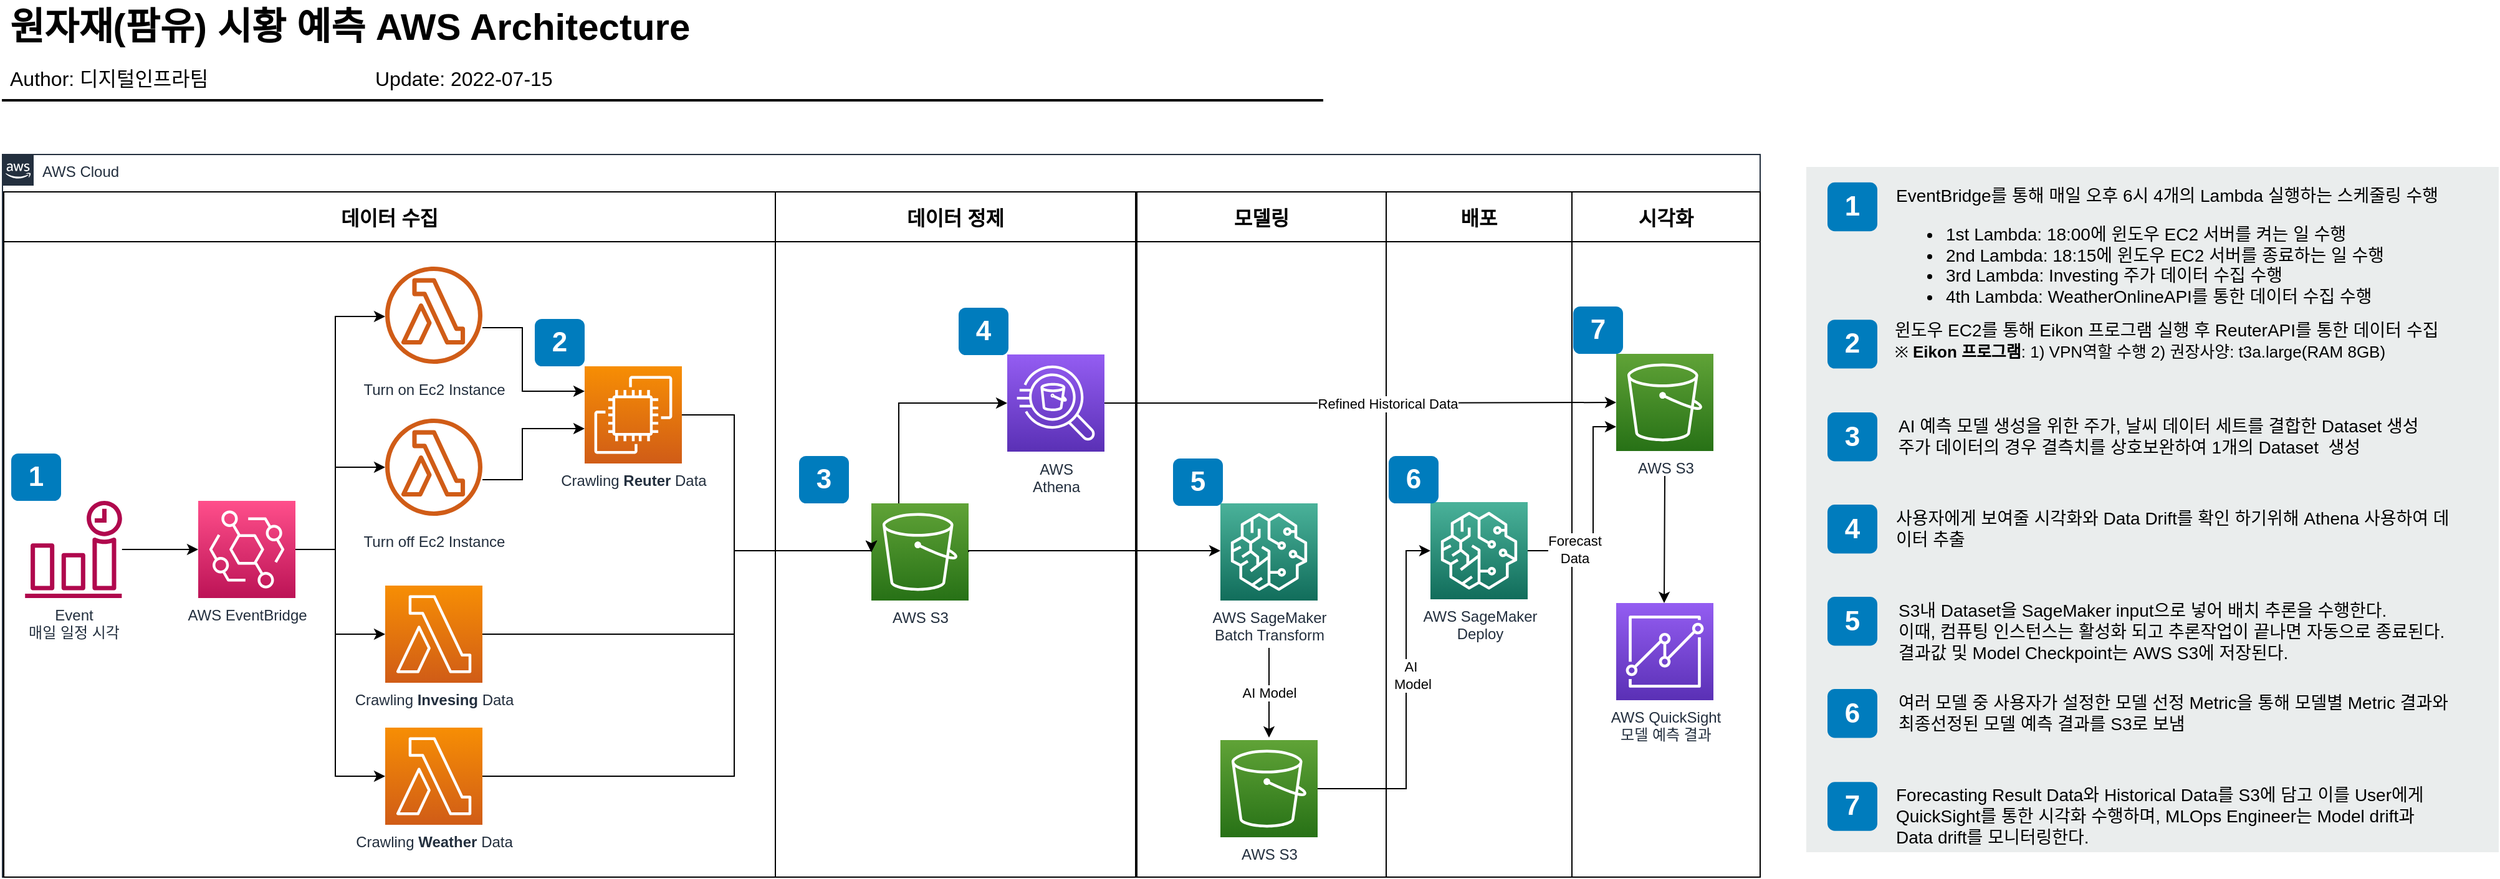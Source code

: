 <mxfile version="20.4.0" type="github" pages="2">
  <diagram id="Ht1M8jgEwFfnCIfOTk4-" name="As-Is">
    <mxGraphModel dx="1015" dy="621" grid="1" gridSize="10" guides="1" tooltips="1" connect="1" arrows="1" fold="1" page="1" pageScale="1" pageWidth="1169" pageHeight="827" math="0" shadow="0">
      <root>
        <mxCell id="0" />
        <mxCell id="1" parent="0" />
        <mxCell id="-QjtrjUzRDEMRZ5MF8oH-47" value="원자재(팜유) 시황 예측 AWS Architecture" style="text;html=1;resizable=0;points=[];autosize=1;align=left;verticalAlign=top;spacingTop=-4;fontSize=30;fontStyle=1;labelBackgroundColor=none;" parent="1" vertex="1">
          <mxGeometry x="36.5" y="26.5" width="590" height="40" as="geometry" />
        </mxCell>
        <mxCell id="-QjtrjUzRDEMRZ5MF8oH-48" value="Author: 디지털인프라팀" style="text;html=1;resizable=0;points=[];autosize=1;align=left;verticalAlign=top;spacingTop=-4;fontSize=16;labelBackgroundColor=none;" parent="1" vertex="1">
          <mxGeometry x="36.5" y="76.5" width="190" height="30" as="geometry" />
        </mxCell>
        <mxCell id="SCVMTBWpLvtzJIhz15lM-1" value="" style="line;strokeWidth=2;html=1;fontSize=14;labelBackgroundColor=none;" parent="1" vertex="1">
          <mxGeometry x="32.5" y="101.5" width="1060" height="10" as="geometry" />
        </mxCell>
        <mxCell id="1dBTJliTiQG94aDny_BC-19" value="AWS Cloud" style="points=[[0,0],[0.25,0],[0.5,0],[0.75,0],[1,0],[1,0.25],[1,0.5],[1,0.75],[1,1],[0.75,1],[0.5,1],[0.25,1],[0,1],[0,0.75],[0,0.5],[0,0.25]];outlineConnect=0;gradientColor=none;html=1;whiteSpace=wrap;fontSize=12;fontStyle=0;shape=mxgraph.aws4.group;grIcon=mxgraph.aws4.group_aws_cloud_alt;strokeColor=#232F3E;fillColor=none;verticalAlign=top;align=left;spacingLeft=30;fontColor=#232F3E;dashed=0;labelBackgroundColor=none;container=1;pointerEvents=0;collapsible=0;recursiveResize=0;" parent="1" vertex="1">
          <mxGeometry x="33" y="150" width="1410" height="580" as="geometry" />
        </mxCell>
        <mxCell id="dCYjzD_zUEwOEs_KfjNQ-2" value="데이터 정제" style="swimlane;startSize=40;fontSize=16;" parent="1dBTJliTiQG94aDny_BC-19" vertex="1">
          <mxGeometry x="620" y="30" width="289" height="550" as="geometry">
            <mxRectangle x="731" y="30" width="120" height="30" as="alternateBounds" />
          </mxGeometry>
        </mxCell>
        <mxCell id="dCYjzD_zUEwOEs_KfjNQ-24" value="AWS&lt;br&gt;Athena" style="sketch=0;points=[[0,0,0],[0.25,0,0],[0.5,0,0],[0.75,0,0],[1,0,0],[0,1,0],[0.25,1,0],[0.5,1,0],[0.75,1,0],[1,1,0],[0,0.25,0],[0,0.5,0],[0,0.75,0],[1,0.25,0],[1,0.5,0],[1,0.75,0]];outlineConnect=0;fontColor=#232F3E;gradientColor=#945DF2;gradientDirection=north;fillColor=#5A30B5;strokeColor=#ffffff;dashed=0;verticalLabelPosition=bottom;verticalAlign=top;align=center;html=1;fontSize=12;fontStyle=0;aspect=fixed;shape=mxgraph.aws4.resourceIcon;resIcon=mxgraph.aws4.athena;" parent="dCYjzD_zUEwOEs_KfjNQ-2" vertex="1">
          <mxGeometry x="186" y="130.5" width="78" height="78" as="geometry" />
        </mxCell>
        <mxCell id="6hlHMrz7loX8VQzPJCg0-5" value="4" style="rounded=1;whiteSpace=wrap;html=1;fillColor=#007CBD;strokeColor=none;fontColor=#FFFFFF;fontStyle=1;fontSize=22;labelBackgroundColor=none;" parent="dCYjzD_zUEwOEs_KfjNQ-2" vertex="1">
          <mxGeometry x="147" y="93" width="40" height="38" as="geometry" />
        </mxCell>
        <mxCell id="6hlHMrz7loX8VQzPJCg0-10" style="edgeStyle=orthogonalEdgeStyle;rounded=0;orthogonalLoop=1;jettySize=auto;html=1;entryX=0;entryY=0.5;entryDx=0;entryDy=0;entryPerimeter=0;fontSize=16;" parent="dCYjzD_zUEwOEs_KfjNQ-2" source="1dBTJliTiQG94aDny_BC-4" target="dCYjzD_zUEwOEs_KfjNQ-24" edge="1">
          <mxGeometry relative="1" as="geometry">
            <Array as="points">
              <mxPoint x="99" y="169" />
            </Array>
          </mxGeometry>
        </mxCell>
        <mxCell id="1dBTJliTiQG94aDny_BC-4" value="AWS S3" style="sketch=0;points=[[0,0,0],[0.25,0,0],[0.5,0,0],[0.75,0,0],[1,0,0],[0,1,0],[0.25,1,0],[0.5,1,0],[0.75,1,0],[1,1,0],[0,0.25,0],[0,0.5,0],[0,0.75,0],[1,0.25,0],[1,0.5,0],[1,0.75,0]];outlineConnect=0;fontColor=#232F3E;gradientColor=#60A337;gradientDirection=north;fillColor=#277116;strokeColor=#ffffff;dashed=0;verticalLabelPosition=bottom;verticalAlign=top;align=center;html=1;fontSize=12;fontStyle=0;aspect=fixed;shape=mxgraph.aws4.resourceIcon;resIcon=mxgraph.aws4.s3;" parent="dCYjzD_zUEwOEs_KfjNQ-2" vertex="1">
          <mxGeometry x="77" y="250" width="78" height="78" as="geometry" />
        </mxCell>
        <mxCell id="dCYjzD_zUEwOEs_KfjNQ-3" value="모델링" style="swimlane;startSize=40;fontSize=16;" parent="1dBTJliTiQG94aDny_BC-19" vertex="1">
          <mxGeometry x="910" y="30" width="200" height="550" as="geometry">
            <mxRectangle x="370" y="1170" width="120" height="30" as="alternateBounds" />
          </mxGeometry>
        </mxCell>
        <mxCell id="1dBTJliTiQG94aDny_BC-58" value="AWS S3" style="sketch=0;points=[[0,0,0],[0.25,0,0],[0.5,0,0],[0.75,0,0],[1,0,0],[0,1,0],[0.25,1,0],[0.5,1,0],[0.75,1,0],[1,1,0],[0,0.25,0],[0,0.5,0],[0,0.75,0],[1,0.25,0],[1,0.5,0],[1,0.75,0]];outlineConnect=0;fontColor=#232F3E;gradientColor=#60A337;gradientDirection=north;fillColor=#277116;strokeColor=#ffffff;dashed=0;verticalLabelPosition=bottom;verticalAlign=top;align=center;html=1;fontSize=12;fontStyle=0;aspect=fixed;shape=mxgraph.aws4.resourceIcon;resIcon=mxgraph.aws4.s3;" parent="dCYjzD_zUEwOEs_KfjNQ-3" vertex="1">
          <mxGeometry x="67" y="440" width="78" height="78" as="geometry" />
        </mxCell>
        <mxCell id="1dBTJliTiQG94aDny_BC-57" value="AI Model" style="edgeStyle=orthogonalEdgeStyle;rounded=0;orthogonalLoop=1;jettySize=auto;html=1;" parent="dCYjzD_zUEwOEs_KfjNQ-3" edge="1">
          <mxGeometry relative="1" as="geometry">
            <mxPoint x="106" y="366" as="sourcePoint" />
            <mxPoint x="106" y="438" as="targetPoint" />
          </mxGeometry>
        </mxCell>
        <mxCell id="6hlHMrz7loX8VQzPJCg0-6" value="5" style="rounded=1;whiteSpace=wrap;html=1;fillColor=#007CBD;strokeColor=none;fontColor=#FFFFFF;fontStyle=1;fontSize=22;labelBackgroundColor=none;" parent="dCYjzD_zUEwOEs_KfjNQ-3" vertex="1">
          <mxGeometry x="29" y="214" width="40" height="38" as="geometry" />
        </mxCell>
        <mxCell id="1dBTJliTiQG94aDny_BC-46" value="AWS SageMaker&lt;br&gt;Batch Transform" style="sketch=0;points=[[0,0,0],[0.25,0,0],[0.5,0,0],[0.75,0,0],[1,0,0],[0,1,0],[0.25,1,0],[0.5,1,0],[0.75,1,0],[1,1,0],[0,0.25,0],[0,0.5,0],[0,0.75,0],[1,0.25,0],[1,0.5,0],[1,0.75,0]];outlineConnect=0;fontColor=#232F3E;gradientColor=#4AB29A;gradientDirection=north;fillColor=#116D5B;strokeColor=#ffffff;dashed=0;verticalLabelPosition=bottom;verticalAlign=top;align=center;html=1;fontSize=12;fontStyle=0;aspect=fixed;shape=mxgraph.aws4.resourceIcon;resIcon=mxgraph.aws4.sagemaker;" parent="dCYjzD_zUEwOEs_KfjNQ-3" vertex="1">
          <mxGeometry x="67" y="250" width="78" height="78" as="geometry" />
        </mxCell>
        <mxCell id="1dBTJliTiQG94aDny_BC-61" value="데이터 수집" style="swimlane;startSize=40;fontSize=16;" parent="1dBTJliTiQG94aDny_BC-19" vertex="1">
          <mxGeometry x="1" y="30" width="619" height="550" as="geometry">
            <mxRectangle x="-30" y="1060" width="120" height="30" as="alternateBounds" />
          </mxGeometry>
        </mxCell>
        <mxCell id="6hlHMrz7loX8VQzPJCg0-3" value="2" style="rounded=1;whiteSpace=wrap;html=1;fillColor=#007CBD;strokeColor=none;fontColor=#FFFFFF;fontStyle=1;fontSize=22;labelBackgroundColor=none;" parent="1dBTJliTiQG94aDny_BC-61" vertex="1">
          <mxGeometry x="426" y="102" width="40" height="38" as="geometry" />
        </mxCell>
        <mxCell id="CtUr043-NP_PtcqY4t4r-6" value="Crawling &lt;b&gt;Weather &lt;/b&gt;Data" style="sketch=0;points=[[0,0,0],[0.25,0,0],[0.5,0,0],[0.75,0,0],[1,0,0],[0,1,0],[0.25,1,0],[0.5,1,0],[0.75,1,0],[1,1,0],[0,0.25,0],[0,0.5,0],[0,0.75,0],[1,0.25,0],[1,0.5,0],[1,0.75,0]];outlineConnect=0;fontColor=#232F3E;gradientColor=#F78E04;gradientDirection=north;fillColor=#D05C17;strokeColor=#ffffff;dashed=0;verticalLabelPosition=bottom;verticalAlign=top;align=center;html=1;fontSize=12;fontStyle=0;aspect=fixed;shape=mxgraph.aws4.resourceIcon;resIcon=mxgraph.aws4.lambda;" parent="1dBTJliTiQG94aDny_BC-61" vertex="1">
          <mxGeometry x="306" y="430" width="78" height="78" as="geometry" />
        </mxCell>
        <mxCell id="CtUr043-NP_PtcqY4t4r-11" style="edgeStyle=orthogonalEdgeStyle;rounded=0;orthogonalLoop=1;jettySize=auto;html=1;entryX=0;entryY=0.5;entryDx=0;entryDy=0;entryPerimeter=0;fontSize=11;" parent="1dBTJliTiQG94aDny_BC-61" source="dCYjzD_zUEwOEs_KfjNQ-6" target="CtUr043-NP_PtcqY4t4r-5" edge="1">
          <mxGeometry relative="1" as="geometry">
            <Array as="points">
              <mxPoint x="266" y="287" />
              <mxPoint x="266" y="355" />
            </Array>
          </mxGeometry>
        </mxCell>
        <mxCell id="CtUr043-NP_PtcqY4t4r-12" style="edgeStyle=orthogonalEdgeStyle;rounded=0;orthogonalLoop=1;jettySize=auto;html=1;entryX=0;entryY=0.5;entryDx=0;entryDy=0;entryPerimeter=0;fontSize=11;" parent="1dBTJliTiQG94aDny_BC-61" source="dCYjzD_zUEwOEs_KfjNQ-6" target="CtUr043-NP_PtcqY4t4r-6" edge="1">
          <mxGeometry relative="1" as="geometry">
            <Array as="points">
              <mxPoint x="266" y="287" />
              <mxPoint x="266" y="469" />
            </Array>
          </mxGeometry>
        </mxCell>
        <mxCell id="dCYjzD_zUEwOEs_KfjNQ-6" value="AWS EventBridge" style="sketch=0;points=[[0,0,0],[0.25,0,0],[0.5,0,0],[0.75,0,0],[1,0,0],[0,1,0],[0.25,1,0],[0.5,1,0],[0.75,1,0],[1,1,0],[0,0.25,0],[0,0.5,0],[0,0.75,0],[1,0.25,0],[1,0.5,0],[1,0.75,0]];outlineConnect=0;fontColor=#232F3E;gradientColor=#FF4F8B;gradientDirection=north;fillColor=#BC1356;strokeColor=#ffffff;dashed=0;verticalLabelPosition=bottom;verticalAlign=top;align=center;html=1;fontSize=12;fontStyle=0;aspect=fixed;shape=mxgraph.aws4.resourceIcon;resIcon=mxgraph.aws4.eventbridge;" parent="1dBTJliTiQG94aDny_BC-61" vertex="1">
          <mxGeometry x="156" y="248" width="78" height="78" as="geometry" />
        </mxCell>
        <mxCell id="dCYjzD_zUEwOEs_KfjNQ-7" value="Turn on Ec2 Instance" style="outlineConnect=0;fontColor=#232F3E;gradientColor=none;fillColor=#D05C17;strokeColor=none;dashed=0;verticalLabelPosition=bottom;verticalAlign=top;align=center;html=1;fontSize=12;fontStyle=0;aspect=fixed;pointerEvents=1;shape=mxgraph.aws4.lambda_function;labelBackgroundColor=#ffffff;spacingTop=7;" parent="1dBTJliTiQG94aDny_BC-61" vertex="1">
          <mxGeometry x="306" y="60" width="78" height="78" as="geometry" />
        </mxCell>
        <mxCell id="dCYjzD_zUEwOEs_KfjNQ-8" style="edgeStyle=orthogonalEdgeStyle;rounded=0;orthogonalLoop=1;jettySize=auto;html=1;exitX=1;exitY=0.5;exitDx=0;exitDy=0;exitPerimeter=0;" parent="1dBTJliTiQG94aDny_BC-61" source="dCYjzD_zUEwOEs_KfjNQ-6" target="dCYjzD_zUEwOEs_KfjNQ-7" edge="1">
          <mxGeometry relative="1" as="geometry">
            <Array as="points">
              <mxPoint x="266" y="287" />
              <mxPoint x="266" y="100" />
            </Array>
          </mxGeometry>
        </mxCell>
        <mxCell id="dCYjzD_zUEwOEs_KfjNQ-9" style="edgeStyle=orthogonalEdgeStyle;rounded=0;orthogonalLoop=1;jettySize=auto;html=1;entryX=0;entryY=0.5;entryDx=0;entryDy=0;entryPerimeter=0;" parent="1dBTJliTiQG94aDny_BC-61" source="dCYjzD_zUEwOEs_KfjNQ-10" target="dCYjzD_zUEwOEs_KfjNQ-6" edge="1">
          <mxGeometry relative="1" as="geometry" />
        </mxCell>
        <mxCell id="dCYjzD_zUEwOEs_KfjNQ-10" value="Event&lt;br&gt;매일 일정 시각" style="sketch=0;outlineConnect=0;fontColor=#232F3E;gradientColor=none;fillColor=#B0084D;strokeColor=none;dashed=0;verticalLabelPosition=bottom;verticalAlign=top;align=center;html=1;fontSize=12;fontStyle=0;aspect=fixed;pointerEvents=1;shape=mxgraph.aws4.event_time_based;" parent="1dBTJliTiQG94aDny_BC-61" vertex="1">
          <mxGeometry x="17" y="248" width="78" height="78" as="geometry" />
        </mxCell>
        <mxCell id="dCYjzD_zUEwOEs_KfjNQ-11" value="Turn off Ec2 Instance" style="outlineConnect=0;fontColor=#232F3E;gradientColor=none;fillColor=#D05C17;strokeColor=none;dashed=0;verticalLabelPosition=bottom;verticalAlign=top;align=center;html=1;fontSize=12;fontStyle=0;aspect=fixed;pointerEvents=1;shape=mxgraph.aws4.lambda_function;labelBackgroundColor=#ffffff;spacingTop=7;" parent="1dBTJliTiQG94aDny_BC-61" vertex="1">
          <mxGeometry x="306" y="182" width="78" height="78" as="geometry" />
        </mxCell>
        <mxCell id="dCYjzD_zUEwOEs_KfjNQ-12" style="edgeStyle=orthogonalEdgeStyle;rounded=0;orthogonalLoop=1;jettySize=auto;html=1;" parent="1dBTJliTiQG94aDny_BC-61" source="dCYjzD_zUEwOEs_KfjNQ-6" target="dCYjzD_zUEwOEs_KfjNQ-11" edge="1">
          <mxGeometry relative="1" as="geometry">
            <Array as="points">
              <mxPoint x="266" y="287" />
              <mxPoint x="266" y="221" />
            </Array>
          </mxGeometry>
        </mxCell>
        <mxCell id="dCYjzD_zUEwOEs_KfjNQ-17" style="edgeStyle=orthogonalEdgeStyle;rounded=0;orthogonalLoop=1;jettySize=auto;html=1;" parent="1dBTJliTiQG94aDny_BC-61" source="dCYjzD_zUEwOEs_KfjNQ-7" edge="1">
          <mxGeometry relative="1" as="geometry">
            <mxPoint x="466" y="160.026" as="targetPoint" />
            <Array as="points">
              <mxPoint x="416" y="109" />
              <mxPoint x="416" y="160" />
            </Array>
          </mxGeometry>
        </mxCell>
        <mxCell id="dCYjzD_zUEwOEs_KfjNQ-18" style="edgeStyle=orthogonalEdgeStyle;rounded=0;orthogonalLoop=1;jettySize=auto;html=1;" parent="1dBTJliTiQG94aDny_BC-61" source="dCYjzD_zUEwOEs_KfjNQ-11" edge="1">
          <mxGeometry relative="1" as="geometry">
            <mxPoint x="466" y="190.026" as="targetPoint" />
            <Array as="points">
              <mxPoint x="416" y="231" />
              <mxPoint x="416" y="190" />
            </Array>
          </mxGeometry>
        </mxCell>
        <mxCell id="6hlHMrz7loX8VQzPJCg0-2" value="1" style="rounded=1;whiteSpace=wrap;html=1;fillColor=#007CBD;strokeColor=none;fontColor=#FFFFFF;fontStyle=1;fontSize=22;labelBackgroundColor=none;" parent="1dBTJliTiQG94aDny_BC-61" vertex="1">
          <mxGeometry x="6" y="210" width="40" height="38" as="geometry" />
        </mxCell>
        <mxCell id="6hlHMrz7loX8VQzPJCg0-4" value="3" style="rounded=1;whiteSpace=wrap;html=1;fillColor=#007CBD;strokeColor=none;fontColor=#FFFFFF;fontStyle=1;fontSize=22;labelBackgroundColor=none;" parent="1dBTJliTiQG94aDny_BC-61" vertex="1">
          <mxGeometry x="638" y="212" width="40" height="38" as="geometry" />
        </mxCell>
        <mxCell id="CtUr043-NP_PtcqY4t4r-5" value="Crawling &lt;b&gt;Invesing &lt;/b&gt;Data" style="sketch=0;points=[[0,0,0],[0.25,0,0],[0.5,0,0],[0.75,0,0],[1,0,0],[0,1,0],[0.25,1,0],[0.5,1,0],[0.75,1,0],[1,1,0],[0,0.25,0],[0,0.5,0],[0,0.75,0],[1,0.25,0],[1,0.5,0],[1,0.75,0]];outlineConnect=0;fontColor=#232F3E;gradientColor=#F78E04;gradientDirection=north;fillColor=#D05C17;strokeColor=#ffffff;dashed=0;verticalLabelPosition=bottom;verticalAlign=top;align=center;html=1;fontSize=12;fontStyle=0;aspect=fixed;shape=mxgraph.aws4.resourceIcon;resIcon=mxgraph.aws4.lambda;" parent="1dBTJliTiQG94aDny_BC-61" vertex="1">
          <mxGeometry x="306" y="316" width="78" height="78" as="geometry" />
        </mxCell>
        <mxCell id="CtUr043-NP_PtcqY4t4r-4" value="Crawling &lt;b&gt;Reuter &lt;/b&gt;Data" style="sketch=0;points=[[0,0,0],[0.25,0,0],[0.5,0,0],[0.75,0,0],[1,0,0],[0,1,0],[0.25,1,0],[0.5,1,0],[0.75,1,0],[1,1,0],[0,0.25,0],[0,0.5,0],[0,0.75,0],[1,0.25,0],[1,0.5,0],[1,0.75,0]];outlineConnect=0;fontColor=#232F3E;gradientColor=#F78E04;gradientDirection=north;fillColor=#D05C17;strokeColor=#ffffff;dashed=0;verticalLabelPosition=bottom;verticalAlign=top;align=center;html=1;fontSize=12;fontStyle=0;aspect=fixed;shape=mxgraph.aws4.resourceIcon;resIcon=mxgraph.aws4.ec2;" parent="1dBTJliTiQG94aDny_BC-61" vertex="1">
          <mxGeometry x="466" y="140" width="78" height="78" as="geometry" />
        </mxCell>
        <mxCell id="1dBTJliTiQG94aDny_BC-52" style="edgeStyle=orthogonalEdgeStyle;rounded=0;orthogonalLoop=1;jettySize=auto;html=1;exitX=1;exitY=0.5;exitDx=0;exitDy=0;exitPerimeter=0;" parent="1dBTJliTiQG94aDny_BC-19" source="1dBTJliTiQG94aDny_BC-4" target="1dBTJliTiQG94aDny_BC-46" edge="1">
          <mxGeometry relative="1" as="geometry">
            <Array as="points">
              <mxPoint x="876" y="318" />
              <mxPoint x="876" y="318" />
            </Array>
          </mxGeometry>
        </mxCell>
        <mxCell id="dCYjzD_zUEwOEs_KfjNQ-34" value="배포" style="swimlane;startSize=40;fontSize=16;" parent="1dBTJliTiQG94aDny_BC-19" vertex="1">
          <mxGeometry x="1110" y="30" width="149" height="550" as="geometry">
            <mxRectangle x="731" y="30" width="120" height="30" as="alternateBounds" />
          </mxGeometry>
        </mxCell>
        <mxCell id="gQa-60bPWqaGcjAUz3gM-6" value="AWS SageMaker&lt;br&gt;Deploy" style="sketch=0;points=[[0,0,0],[0.25,0,0],[0.5,0,0],[0.75,0,0],[1,0,0],[0,1,0],[0.25,1,0],[0.5,1,0],[0.75,1,0],[1,1,0],[0,0.25,0],[0,0.5,0],[0,0.75,0],[1,0.25,0],[1,0.5,0],[1,0.75,0]];outlineConnect=0;fontColor=#232F3E;gradientColor=#4AB29A;gradientDirection=north;fillColor=#116D5B;strokeColor=#ffffff;dashed=0;verticalLabelPosition=bottom;verticalAlign=top;align=center;html=1;fontSize=12;fontStyle=0;aspect=fixed;shape=mxgraph.aws4.resourceIcon;resIcon=mxgraph.aws4.sagemaker;" parent="dCYjzD_zUEwOEs_KfjNQ-34" vertex="1">
          <mxGeometry x="35.5" y="249" width="78" height="78" as="geometry" />
        </mxCell>
        <mxCell id="gQa-60bPWqaGcjAUz3gM-14" value="6" style="rounded=1;whiteSpace=wrap;html=1;fillColor=#007CBD;strokeColor=none;fontColor=#FFFFFF;fontStyle=1;fontSize=22;labelBackgroundColor=none;" parent="dCYjzD_zUEwOEs_KfjNQ-34" vertex="1">
          <mxGeometry x="2" y="212" width="40" height="38" as="geometry" />
        </mxCell>
        <mxCell id="gQa-60bPWqaGcjAUz3gM-3" value="시각화" style="swimlane;startSize=40;fontSize=16;" parent="1dBTJliTiQG94aDny_BC-19" vertex="1">
          <mxGeometry x="1259" y="30" width="151" height="550" as="geometry">
            <mxRectangle x="731" y="30" width="120" height="30" as="alternateBounds" />
          </mxGeometry>
        </mxCell>
        <mxCell id="gQa-60bPWqaGcjAUz3gM-5" value="AWS QuickSight&lt;br&gt;모델 예측 결과" style="sketch=0;points=[[0,0,0],[0.25,0,0],[0.5,0,0],[0.75,0,0],[1,0,0],[0,1,0],[0.25,1,0],[0.5,1,0],[0.75,1,0],[1,1,0],[0,0.25,0],[0,0.5,0],[0,0.75,0],[1,0.25,0],[1,0.5,0],[1,0.75,0]];outlineConnect=0;fontColor=#232F3E;gradientColor=#945DF2;gradientDirection=north;fillColor=#5A30B5;strokeColor=#ffffff;dashed=0;verticalLabelPosition=bottom;verticalAlign=top;align=center;html=1;fontSize=12;fontStyle=0;aspect=fixed;shape=mxgraph.aws4.resourceIcon;resIcon=mxgraph.aws4.quicksight;" parent="gQa-60bPWqaGcjAUz3gM-3" vertex="1">
          <mxGeometry x="35.5" y="330" width="78" height="78" as="geometry" />
        </mxCell>
        <mxCell id="gQa-60bPWqaGcjAUz3gM-15" value="7" style="rounded=1;whiteSpace=wrap;html=1;fillColor=#007CBD;strokeColor=none;fontColor=#FFFFFF;fontStyle=1;fontSize=22;labelBackgroundColor=none;" parent="gQa-60bPWqaGcjAUz3gM-3" vertex="1">
          <mxGeometry x="1" y="92" width="40" height="38" as="geometry" />
        </mxCell>
        <mxCell id="gQa-60bPWqaGcjAUz3gM-10" value="AWS S3" style="sketch=0;points=[[0,0,0],[0.25,0,0],[0.5,0,0],[0.75,0,0],[1,0,0],[0,1,0],[0.25,1,0],[0.5,1,0],[0.75,1,0],[1,1,0],[0,0.25,0],[0,0.5,0],[0,0.75,0],[1,0.25,0],[1,0.5,0],[1,0.75,0]];outlineConnect=0;fontColor=#232F3E;gradientColor=#60A337;gradientDirection=north;fillColor=#277116;strokeColor=#ffffff;dashed=0;verticalLabelPosition=bottom;verticalAlign=top;align=center;html=1;fontSize=12;fontStyle=0;aspect=fixed;shape=mxgraph.aws4.resourceIcon;resIcon=mxgraph.aws4.s3;" parent="gQa-60bPWqaGcjAUz3gM-3" vertex="1">
          <mxGeometry x="35.5" y="130" width="78" height="78" as="geometry" />
        </mxCell>
        <mxCell id="gQa-60bPWqaGcjAUz3gM-22" value="" style="edgeStyle=orthogonalEdgeStyle;rounded=0;orthogonalLoop=1;jettySize=auto;html=1;" parent="gQa-60bPWqaGcjAUz3gM-3" edge="1">
          <mxGeometry x="0.125" y="9" relative="1" as="geometry">
            <mxPoint x="74.513" y="228" as="sourcePoint" />
            <mxPoint x="74" y="330" as="targetPoint" />
            <Array as="points">
              <mxPoint x="75" y="230" />
              <mxPoint x="74" y="230" />
            </Array>
            <mxPoint x="-6" y="-9" as="offset" />
          </mxGeometry>
        </mxCell>
        <mxCell id="gQa-60bPWqaGcjAUz3gM-7" style="edgeStyle=orthogonalEdgeStyle;rounded=0;orthogonalLoop=1;jettySize=auto;html=1;entryX=0;entryY=0.5;entryDx=0;entryDy=0;entryPerimeter=0;fontSize=16;" parent="1dBTJliTiQG94aDny_BC-19" source="1dBTJliTiQG94aDny_BC-58" target="gQa-60bPWqaGcjAUz3gM-6" edge="1">
          <mxGeometry relative="1" as="geometry">
            <Array as="points">
              <mxPoint x="1126" y="509" />
              <mxPoint x="1126" y="318" />
            </Array>
          </mxGeometry>
        </mxCell>
        <mxCell id="gQa-60bPWqaGcjAUz3gM-8" value="AI&amp;nbsp;&lt;br style=&quot;font-size: 11px;&quot;&gt;Model" style="edgeLabel;html=1;align=center;verticalAlign=middle;resizable=0;points=[];fontSize=11;" parent="gQa-60bPWqaGcjAUz3gM-7" vertex="1" connectable="0">
          <mxGeometry x="0.106" y="-2" relative="1" as="geometry">
            <mxPoint x="3" y="-7" as="offset" />
          </mxGeometry>
        </mxCell>
        <mxCell id="gQa-60bPWqaGcjAUz3gM-17" style="edgeStyle=orthogonalEdgeStyle;rounded=0;orthogonalLoop=1;jettySize=auto;html=1;fontSize=11;" parent="1dBTJliTiQG94aDny_BC-19" source="dCYjzD_zUEwOEs_KfjNQ-24" target="gQa-60bPWqaGcjAUz3gM-10" edge="1">
          <mxGeometry relative="1" as="geometry" />
        </mxCell>
        <mxCell id="f5O2wn5T1wVpe3JOlUNK-1" value="Refined Historical Data" style="edgeLabel;html=1;align=center;verticalAlign=middle;resizable=0;points=[];" parent="gQa-60bPWqaGcjAUz3gM-17" vertex="1" connectable="0">
          <mxGeometry x="0.134" y="-3" relative="1" as="geometry">
            <mxPoint x="-6" y="-2" as="offset" />
          </mxGeometry>
        </mxCell>
        <mxCell id="gQa-60bPWqaGcjAUz3gM-18" style="edgeStyle=orthogonalEdgeStyle;rounded=0;orthogonalLoop=1;jettySize=auto;html=1;entryX=0;entryY=0.75;entryDx=0;entryDy=0;entryPerimeter=0;fontSize=11;" parent="1dBTJliTiQG94aDny_BC-19" source="gQa-60bPWqaGcjAUz3gM-6" target="gQa-60bPWqaGcjAUz3gM-10" edge="1">
          <mxGeometry relative="1" as="geometry">
            <Array as="points">
              <mxPoint x="1276" y="318" />
              <mxPoint x="1276" y="219" />
            </Array>
          </mxGeometry>
        </mxCell>
        <mxCell id="f5O2wn5T1wVpe3JOlUNK-2" value="Forecast&lt;br&gt;Data" style="edgeLabel;html=1;align=center;verticalAlign=middle;resizable=0;points=[];" parent="gQa-60bPWqaGcjAUz3gM-18" vertex="1" connectable="0">
          <mxGeometry x="-0.566" y="1" relative="1" as="geometry">
            <mxPoint as="offset" />
          </mxGeometry>
        </mxCell>
        <mxCell id="CtUr043-NP_PtcqY4t4r-14" style="edgeStyle=orthogonalEdgeStyle;rounded=0;orthogonalLoop=1;jettySize=auto;html=1;entryX=0;entryY=0.5;entryDx=0;entryDy=0;entryPerimeter=0;fontSize=11;" parent="1dBTJliTiQG94aDny_BC-19" source="CtUr043-NP_PtcqY4t4r-5" target="1dBTJliTiQG94aDny_BC-4" edge="1">
          <mxGeometry relative="1" as="geometry">
            <Array as="points">
              <mxPoint x="587" y="385" />
              <mxPoint x="587" y="318" />
            </Array>
          </mxGeometry>
        </mxCell>
        <mxCell id="CtUr043-NP_PtcqY4t4r-15" style="edgeStyle=orthogonalEdgeStyle;rounded=0;orthogonalLoop=1;jettySize=auto;html=1;entryX=0;entryY=0.5;entryDx=0;entryDy=0;entryPerimeter=0;fontSize=11;" parent="1dBTJliTiQG94aDny_BC-19" source="CtUr043-NP_PtcqY4t4r-6" target="1dBTJliTiQG94aDny_BC-4" edge="1">
          <mxGeometry relative="1" as="geometry">
            <Array as="points">
              <mxPoint x="587" y="499" />
              <mxPoint x="587" y="318" />
            </Array>
          </mxGeometry>
        </mxCell>
        <mxCell id="CtUr043-NP_PtcqY4t4r-18" style="edgeStyle=orthogonalEdgeStyle;rounded=0;orthogonalLoop=1;jettySize=auto;html=1;entryX=0;entryY=0.5;entryDx=0;entryDy=0;entryPerimeter=0;fontSize=11;" parent="1dBTJliTiQG94aDny_BC-19" source="CtUr043-NP_PtcqY4t4r-4" target="1dBTJliTiQG94aDny_BC-4" edge="1">
          <mxGeometry relative="1" as="geometry">
            <Array as="points">
              <mxPoint x="587" y="209" />
              <mxPoint x="587" y="318" />
            </Array>
          </mxGeometry>
        </mxCell>
        <mxCell id="6hlHMrz7loX8VQzPJCg0-1" value="Update: 2022-07-15" style="text;html=1;resizable=0;points=[];autosize=1;align=left;verticalAlign=top;spacingTop=-4;fontSize=16;labelBackgroundColor=none;" parent="1" vertex="1">
          <mxGeometry x="330" y="76.5" width="170" height="30" as="geometry" />
        </mxCell>
        <mxCell id="CtUr043-NP_PtcqY4t4r-3" value="" style="group" parent="1" vertex="1" connectable="0">
          <mxGeometry x="1480" y="160" width="555.5" height="550" as="geometry" />
        </mxCell>
        <mxCell id="Gu6WN1yIWV0_MbR31gMe-1" value="" style="rounded=0;whiteSpace=wrap;html=1;fillColor=#EAEDED;fontSize=22;fontColor=#FFFFFF;strokeColor=none;labelBackgroundColor=none;" parent="CtUr043-NP_PtcqY4t4r-3" vertex="1">
          <mxGeometry width="555.5" height="550" as="geometry" />
        </mxCell>
        <mxCell id="-QjtrjUzRDEMRZ5MF8oH-36" value="1" style="rounded=1;whiteSpace=wrap;html=1;fillColor=#007CBD;strokeColor=none;fontColor=#FFFFFF;fontStyle=1;fontSize=22;labelBackgroundColor=none;" parent="CtUr043-NP_PtcqY4t4r-3" vertex="1">
          <mxGeometry x="17" y="12.383" width="40" height="39.212" as="geometry" />
        </mxCell>
        <mxCell id="-QjtrjUzRDEMRZ5MF8oH-37" value="2" style="rounded=1;whiteSpace=wrap;html=1;fillColor=#007CBD;strokeColor=none;fontColor=#FFFFFF;fontStyle=1;fontSize=22;labelBackgroundColor=none;" parent="CtUr043-NP_PtcqY4t4r-3" vertex="1">
          <mxGeometry x="17" y="122.576" width="40" height="39.212" as="geometry" />
        </mxCell>
        <mxCell id="-QjtrjUzRDEMRZ5MF8oH-38" value="3" style="rounded=1;whiteSpace=wrap;html=1;fillColor=#007CBD;strokeColor=none;fontColor=#FFFFFF;fontStyle=1;fontSize=22;labelBackgroundColor=none;" parent="CtUr043-NP_PtcqY4t4r-3" vertex="1">
          <mxGeometry x="17" y="197" width="40" height="39.212" as="geometry" />
        </mxCell>
        <mxCell id="-QjtrjUzRDEMRZ5MF8oH-39" value="4" style="rounded=1;whiteSpace=wrap;html=1;fillColor=#007CBD;strokeColor=none;fontColor=#FFFFFF;fontStyle=1;fontSize=22;labelBackgroundColor=none;" parent="CtUr043-NP_PtcqY4t4r-3" vertex="1">
          <mxGeometry x="17" y="271" width="40" height="39.212" as="geometry" />
        </mxCell>
        <mxCell id="-QjtrjUzRDEMRZ5MF8oH-40" value="5" style="rounded=1;whiteSpace=wrap;html=1;fillColor=#007CBD;strokeColor=none;fontColor=#FFFFFF;fontStyle=1;fontSize=22;labelBackgroundColor=none;" parent="CtUr043-NP_PtcqY4t4r-3" vertex="1">
          <mxGeometry x="17" y="345" width="40" height="39.212" as="geometry" />
        </mxCell>
        <mxCell id="-QjtrjUzRDEMRZ5MF8oH-41" value="6" style="rounded=1;whiteSpace=wrap;html=1;fillColor=#007CBD;strokeColor=none;fontColor=#FFFFFF;fontStyle=1;fontSize=22;labelBackgroundColor=none;" parent="CtUr043-NP_PtcqY4t4r-3" vertex="1">
          <mxGeometry x="17" y="419" width="40" height="39.212" as="geometry" />
        </mxCell>
        <mxCell id="-QjtrjUzRDEMRZ5MF8oH-42" value="7" style="rounded=1;whiteSpace=wrap;html=1;fillColor=#007CBD;strokeColor=none;fontColor=#FFFFFF;fontStyle=1;fontSize=22;labelBackgroundColor=none;" parent="CtUr043-NP_PtcqY4t4r-3" vertex="1">
          <mxGeometry x="17" y="493.613" width="40" height="39.212" as="geometry" />
        </mxCell>
        <mxCell id="SCVMTBWpLvtzJIhz15lM-6" value="EventBridge를 통해&lt;span&gt;&amp;nbsp;매일 오후 6시 4개의 Lambda 실행하는 스케줄링 수행&lt;br&gt;&lt;ul&gt;&lt;li&gt;&lt;span&gt;1st Lambda: 18:00에 윈도우 EC2 서버를 켜는 일 수행&lt;/span&gt;&lt;/li&gt;&lt;li&gt;2nd Lambda: 18:15에 윈도우 EC2 서버를 종료하는 일 수행&lt;/li&gt;&lt;li&gt;3rd Lambda: Investing 주가 데이터 수집 수행&lt;/li&gt;&lt;li&gt;4th Lambda: WeatherOnlineAPI를 통한 데이터 수집 수행&lt;/li&gt;&lt;/ul&gt;&lt;/span&gt;" style="text;html=1;align=left;verticalAlign=top;spacingTop=-4;fontSize=14;labelBackgroundColor=none;whiteSpace=wrap;" parent="CtUr043-NP_PtcqY4t4r-3" vertex="1">
          <mxGeometry x="70" y="12.38" width="480" height="101.13" as="geometry" />
        </mxCell>
        <mxCell id="SCVMTBWpLvtzJIhz15lM-7" value="윈도우 EC2를 통해 Eikon 프로그램 실행 후 ReuterAPI를 통한 데이터 수집&lt;br&gt;&lt;font style=&quot;font-size: 13px;&quot;&gt;※&amp;nbsp;&lt;b&gt;Eikon 프로그램&lt;/b&gt;:&lt;span style=&quot;background-color: initial;&quot;&gt;&amp;nbsp;1) VPN역할 수행 2)&lt;/span&gt;&lt;span style=&quot;background-color: initial;&quot;&gt;&amp;nbsp;권장사양: t3a.large(RAM 8GB)&lt;/span&gt;&lt;span style=&quot;background-color: initial;&quot;&gt;&lt;br&gt;&lt;/span&gt;&lt;/font&gt;" style="text;html=1;align=left;verticalAlign=top;spacingTop=-4;fontSize=14;labelBackgroundColor=none;whiteSpace=wrap;" parent="CtUr043-NP_PtcqY4t4r-3" vertex="1">
          <mxGeometry x="69" y="120" width="486.5" height="40" as="geometry" />
        </mxCell>
        <mxCell id="SCVMTBWpLvtzJIhz15lM-9" value="&lt;span&gt;AI 예측 모델 생성을 위한 주가, 날씨 데이터 세트를 결합한&amp;nbsp;&lt;/span&gt;Dataset 생성&lt;br&gt;주가 데이터의 경우 결측치를 상호보완하여 1개의 Dataset&amp;nbsp;&amp;nbsp;생성" style="text;html=1;align=left;verticalAlign=top;spacingTop=-4;fontSize=14;labelBackgroundColor=none;whiteSpace=wrap;" parent="CtUr043-NP_PtcqY4t4r-3" vertex="1">
          <mxGeometry x="71.75" y="197" width="481" height="41.28" as="geometry" />
        </mxCell>
        <mxCell id="SCVMTBWpLvtzJIhz15lM-10" value="사용자에게 보여줄 시각화와 Data Drift를 확인 하기위해 Athena 사용하여 데이터 추출" style="text;html=1;align=left;verticalAlign=top;spacingTop=-4;fontSize=14;labelBackgroundColor=none;whiteSpace=wrap;" parent="CtUr043-NP_PtcqY4t4r-3" vertex="1">
          <mxGeometry x="70" y="270.997" width="450" height="40.76" as="geometry" />
        </mxCell>
        <mxCell id="SCVMTBWpLvtzJIhz15lM-11" value="S3내 Dataset을 SageMaker input으로&amp;nbsp;넣어 배치 추론을 수행한다.&lt;br&gt;이때, 컴퓨팅 인스턴스는 활성화 되고 추론작업이 끝나면 자동으로 종료된다. 결과값 및 Model Checkpoint는 AWS S3에 저장된다." style="text;html=1;align=left;verticalAlign=top;spacingTop=-4;fontSize=14;labelBackgroundColor=none;whiteSpace=wrap;" parent="CtUr043-NP_PtcqY4t4r-3" vertex="1">
          <mxGeometry x="71.75" y="344.995" width="449" height="40.76" as="geometry" />
        </mxCell>
        <mxCell id="SCVMTBWpLvtzJIhz15lM-13" value="&lt;span&gt;Forecasting Result Data와 Historical Data를 S3에 담고 이를 User에게 QuickSight를 통한 시각화 수행하며, MLOps Engineer는 Model drift과 Data drift를 모니터링한다.&lt;/span&gt;" style="text;html=1;align=left;verticalAlign=top;spacingTop=-4;fontSize=14;labelBackgroundColor=none;whiteSpace=wrap;" parent="CtUr043-NP_PtcqY4t4r-3" vertex="1">
          <mxGeometry x="70" y="492.842" width="449" height="40.76" as="geometry" />
        </mxCell>
        <mxCell id="CtUr043-NP_PtcqY4t4r-2" value="여러 모델 중 사용자가 설정한 모델 선정 Metric을 통해 모델별 Metric 결과와 최종선정된 모델 예측 결과를 S3로 보냄" style="text;html=1;align=left;verticalAlign=top;spacingTop=-4;fontSize=14;labelBackgroundColor=none;whiteSpace=wrap;" parent="CtUr043-NP_PtcqY4t4r-3" vertex="1">
          <mxGeometry x="71.75" y="419.003" width="449" height="40.76" as="geometry" />
        </mxCell>
      </root>
    </mxGraphModel>
  </diagram>
  <diagram id="ji4KComlpWZDG8OQrK-k" name="To-Be">
    <mxGraphModel dx="1015" dy="621" grid="1" gridSize="10" guides="1" tooltips="1" connect="1" arrows="1" fold="1" page="1" pageScale="1" pageWidth="827" pageHeight="1169" math="0" shadow="0">
      <root>
        <mxCell id="0" />
        <mxCell id="1" parent="0" />
        <mxCell id="vA_3_BBL_oBBo2qa8ZQJ-52" value="원자재(팜유) 가격 예측 MLOps&amp;nbsp;AWS&amp;nbsp;Architecture" style="text;html=1;resizable=0;points=[];autosize=1;align=left;verticalAlign=top;spacingTop=-4;fontSize=30;fontStyle=1;labelBackgroundColor=none;imageWidth=30;" parent="1" vertex="1">
          <mxGeometry x="46.5" y="36.5" width="700" height="40" as="geometry" />
        </mxCell>
        <mxCell id="vA_3_BBL_oBBo2qa8ZQJ-53" value="Author: 디지털인프라팀 정광진" style="text;html=1;resizable=0;points=[];autosize=1;align=left;verticalAlign=top;spacingTop=-4;fontSize=16;labelBackgroundColor=none;" parent="1" vertex="1">
          <mxGeometry x="46.5" y="86.5" width="240" height="30" as="geometry" />
        </mxCell>
        <mxCell id="vA_3_BBL_oBBo2qa8ZQJ-54" value="" style="line;strokeWidth=2;html=1;fontSize=14;labelBackgroundColor=none;" parent="1" vertex="1">
          <mxGeometry x="42.5" y="111.5" width="1060" height="10" as="geometry" />
        </mxCell>
        <mxCell id="vA_3_BBL_oBBo2qa8ZQJ-55" value="AWS Cloud" style="points=[[0,0],[0.25,0],[0.5,0],[0.75,0],[1,0],[1,0.25],[1,0.5],[1,0.75],[1,1],[0.75,1],[0.5,1],[0.25,1],[0,1],[0,0.75],[0,0.5],[0,0.25]];outlineConnect=0;gradientColor=none;html=1;whiteSpace=wrap;fontSize=12;fontStyle=0;shape=mxgraph.aws4.group;grIcon=mxgraph.aws4.group_aws_cloud_alt;strokeColor=#232F3E;fillColor=none;verticalAlign=top;align=left;spacingLeft=30;fontColor=#232F3E;dashed=0;labelBackgroundColor=none;container=1;pointerEvents=0;collapsible=0;recursiveResize=0;" parent="1" vertex="1">
          <mxGeometry x="44" y="160" width="1730" height="580" as="geometry" />
        </mxCell>
        <mxCell id="vA_3_BBL_oBBo2qa8ZQJ-56" value="데이터 정제" style="swimlane;startSize=40;fontSize=16;" parent="vA_3_BBL_oBBo2qa8ZQJ-55" vertex="1">
          <mxGeometry x="816" y="30" width="180" height="550" as="geometry">
            <mxRectangle x="731" y="30" width="120" height="30" as="alternateBounds" />
          </mxGeometry>
        </mxCell>
        <mxCell id="vA_3_BBL_oBBo2qa8ZQJ-58" value="4" style="rounded=1;whiteSpace=wrap;html=1;fillColor=#007CBD;strokeColor=none;fontColor=#FFFFFF;fontStyle=1;fontSize=22;labelBackgroundColor=none;" parent="vA_3_BBL_oBBo2qa8ZQJ-56" vertex="1">
          <mxGeometry x="17" y="210" width="40" height="38" as="geometry" />
        </mxCell>
        <mxCell id="lYALslR_YEQzHMSZbE-U-2" value="AWS SageMaker&lt;br&gt;Processing" style="sketch=0;points=[[0,0,0],[0.25,0,0],[0.5,0,0],[0.75,0,0],[1,0,0],[0,1,0],[0.25,1,0],[0.5,1,0],[0.75,1,0],[1,1,0],[0,0.25,0],[0,0.5,0],[0,0.75,0],[1,0.25,0],[1,0.5,0],[1,0.75,0]];outlineConnect=0;fontColor=#232F3E;gradientColor=#4AB29A;gradientDirection=north;fillColor=#116D5B;strokeColor=#ffffff;dashed=0;verticalLabelPosition=bottom;verticalAlign=top;align=center;html=1;fontSize=12;fontStyle=0;aspect=fixed;shape=mxgraph.aws4.resourceIcon;resIcon=mxgraph.aws4.sagemaker;" parent="vA_3_BBL_oBBo2qa8ZQJ-56" vertex="1">
          <mxGeometry x="50" y="248" width="78" height="78" as="geometry" />
        </mxCell>
        <mxCell id="lYALslR_YEQzHMSZbE-U-4" value="AWS S3&lt;br&gt;(golden-data)" style="sketch=0;points=[[0,0,0],[0.25,0,0],[0.5,0,0],[0.75,0,0],[1,0,0],[0,1,0],[0.25,1,0],[0.5,1,0],[0.75,1,0],[1,1,0],[0,0.25,0],[0,0.5,0],[0,0.75,0],[1,0.25,0],[1,0.5,0],[1,0.75,0]];outlineConnect=0;fontColor=#232F3E;gradientColor=#60A337;gradientDirection=north;fillColor=#277116;strokeColor=#ffffff;dashed=0;verticalLabelPosition=bottom;verticalAlign=top;align=center;html=1;fontSize=12;fontStyle=0;aspect=fixed;shape=mxgraph.aws4.resourceIcon;resIcon=mxgraph.aws4.s3;" parent="vA_3_BBL_oBBo2qa8ZQJ-56" vertex="1">
          <mxGeometry x="51" y="60" width="78" height="78" as="geometry" />
        </mxCell>
        <mxCell id="vA_3_BBL_oBBo2qa8ZQJ-61" value="모델링" style="swimlane;startSize=40;fontSize=16;" parent="vA_3_BBL_oBBo2qa8ZQJ-55" vertex="1">
          <mxGeometry x="996" y="30" width="180" height="550" as="geometry">
            <mxRectangle x="370" y="1170" width="120" height="30" as="alternateBounds" />
          </mxGeometry>
        </mxCell>
        <mxCell id="vA_3_BBL_oBBo2qa8ZQJ-64" value="5" style="rounded=1;whiteSpace=wrap;html=1;fillColor=#007CBD;strokeColor=none;fontColor=#FFFFFF;fontStyle=1;fontSize=22;labelBackgroundColor=none;" parent="vA_3_BBL_oBBo2qa8ZQJ-61" vertex="1">
          <mxGeometry x="17" y="210" width="40" height="38" as="geometry" />
        </mxCell>
        <mxCell id="GLimc1rp4X13bFgC48Ts-1" value="AWS SageMaker&lt;br&gt;Train" style="sketch=0;outlineConnect=0;fontColor=#232F3E;gradientColor=none;fillColor=#067F68;strokeColor=none;dashed=0;verticalLabelPosition=bottom;verticalAlign=top;align=center;html=1;fontSize=12;fontStyle=0;pointerEvents=1;shape=mxgraph.aws4.sagemaker_train;" parent="vA_3_BBL_oBBo2qa8ZQJ-61" vertex="1">
          <mxGeometry x="51" y="252" width="78" height="78" as="geometry" />
        </mxCell>
        <mxCell id="lYALslR_YEQzHMSZbE-U-9" value="AWS S3&lt;br&gt;(trained-model)" style="sketch=0;points=[[0,0,0],[0.25,0,0],[0.5,0,0],[0.75,0,0],[1,0,0],[0,1,0],[0.25,1,0],[0.5,1,0],[0.75,1,0],[1,1,0],[0,0.25,0],[0,0.5,0],[0,0.75,0],[1,0.25,0],[1,0.5,0],[1,0.75,0]];outlineConnect=0;fontColor=#232F3E;gradientColor=#60A337;gradientDirection=north;fillColor=#277116;strokeColor=#ffffff;dashed=0;verticalLabelPosition=bottom;verticalAlign=top;align=center;html=1;fontSize=12;fontStyle=0;aspect=fixed;shape=mxgraph.aws4.resourceIcon;resIcon=mxgraph.aws4.s3;" parent="vA_3_BBL_oBBo2qa8ZQJ-61" vertex="1">
          <mxGeometry x="46" y="60" width="78" height="78" as="geometry" />
        </mxCell>
        <mxCell id="vA_3_BBL_oBBo2qa8ZQJ-85" value="모델 검증" style="swimlane;startSize=40;fontSize=16;" parent="vA_3_BBL_oBBo2qa8ZQJ-55" vertex="1">
          <mxGeometry x="1176" y="30" width="320" height="550" as="geometry">
            <mxRectangle x="731" y="30" width="120" height="30" as="alternateBounds" />
          </mxGeometry>
        </mxCell>
        <mxCell id="b1OWqp67rQSmJ0K2vqaw-2" style="edgeStyle=orthogonalEdgeStyle;rounded=0;orthogonalLoop=1;jettySize=auto;html=1;" parent="vA_3_BBL_oBBo2qa8ZQJ-85" source="lYALslR_YEQzHMSZbE-U-16" target="lYALslR_YEQzHMSZbE-U-11" edge="1">
          <mxGeometry relative="1" as="geometry" />
        </mxCell>
        <mxCell id="T91nCbCrqW1TpRlBHmb8-2" value="" style="rounded=0;whiteSpace=wrap;html=1;fillColor=none;" parent="vA_3_BBL_oBBo2qa8ZQJ-85" vertex="1">
          <mxGeometry x="30" y="217" width="260" height="140" as="geometry" />
        </mxCell>
        <mxCell id="lYALslR_YEQzHMSZbE-U-16" value="AWS SageMaker&lt;br&gt;Processing" style="sketch=0;points=[[0,0,0],[0.25,0,0],[0.5,0,0],[0.75,0,0],[1,0,0],[0,1,0],[0.25,1,0],[0.5,1,0],[0.75,1,0],[1,1,0],[0,0.25,0],[0,0.5,0],[0,0.75,0],[1,0.25,0],[1,0.5,0],[1,0.75,0]];outlineConnect=0;fontColor=#232F3E;gradientColor=#4AB29A;gradientDirection=north;fillColor=#116D5B;strokeColor=#ffffff;dashed=0;verticalLabelPosition=bottom;verticalAlign=top;align=center;html=1;fontSize=12;fontStyle=0;aspect=fixed;shape=mxgraph.aws4.resourceIcon;resIcon=mxgraph.aws4.sagemaker;" parent="vA_3_BBL_oBBo2qa8ZQJ-85" vertex="1">
          <mxGeometry x="51" y="238" width="78" height="78" as="geometry" />
        </mxCell>
        <mxCell id="lYALslR_YEQzHMSZbE-U-11" value="AWS SageMaker &lt;br&gt;Model Registry" style="sketch=0;outlineConnect=0;fontColor=#232F3E;gradientColor=none;fillColor=#067F68;strokeColor=none;dashed=0;verticalLabelPosition=bottom;verticalAlign=top;align=center;html=1;fontSize=12;fontStyle=0;aspect=fixed;pointerEvents=1;shape=mxgraph.aws4.sagemaker_model;" parent="vA_3_BBL_oBBo2qa8ZQJ-85" vertex="1">
          <mxGeometry x="197" y="238" width="78" height="78" as="geometry" />
        </mxCell>
        <mxCell id="vA_3_BBL_oBBo2qa8ZQJ-87" value="6" style="rounded=1;whiteSpace=wrap;html=1;fillColor=#007CBD;strokeColor=none;fontColor=#FFFFFF;fontStyle=1;fontSize=22;labelBackgroundColor=none;" parent="vA_3_BBL_oBBo2qa8ZQJ-85" vertex="1">
          <mxGeometry x="17" y="210" width="40" height="38" as="geometry" />
        </mxCell>
        <mxCell id="T91nCbCrqW1TpRlBHmb8-4" value="" style="shape=cross;whiteSpace=wrap;html=1;" parent="vA_3_BBL_oBBo2qa8ZQJ-85" vertex="1">
          <mxGeometry x="146.5" y="263.5" width="27" height="27" as="geometry" />
        </mxCell>
        <mxCell id="4Rwo0V2P_AXXosE0XzBM-2" value="모델 배포" style="swimlane;startSize=40;fontSize=16;" parent="vA_3_BBL_oBBo2qa8ZQJ-55" vertex="1">
          <mxGeometry x="1496" y="30" width="234" height="550" as="geometry">
            <mxRectangle x="370" y="1170" width="120" height="30" as="alternateBounds" />
          </mxGeometry>
        </mxCell>
        <mxCell id="lYALslR_YEQzHMSZbE-U-24" value="AWS QuickSight" style="sketch=0;points=[[0,0,0],[0.25,0,0],[0.5,0,0],[0.75,0,0],[1,0,0],[0,1,0],[0.25,1,0],[0.5,1,0],[0.75,1,0],[1,1,0],[0,0.25,0],[0,0.5,0],[0,0.75,0],[1,0.25,0],[1,0.5,0],[1,0.75,0]];outlineConnect=0;fontColor=#232F3E;gradientColor=#945DF2;gradientDirection=north;fillColor=#5A30B5;strokeColor=#ffffff;dashed=0;verticalLabelPosition=bottom;verticalAlign=top;align=center;html=1;fontSize=12;fontStyle=0;aspect=fixed;shape=mxgraph.aws4.resourceIcon;resIcon=mxgraph.aws4.quicksight;" parent="4Rwo0V2P_AXXosE0XzBM-2" vertex="1">
          <mxGeometry x="26" y="248" width="78" height="78" as="geometry" />
        </mxCell>
        <mxCell id="b1OWqp67rQSmJ0K2vqaw-1" value="AWS SageMaker&lt;br&gt;Batch Transform" style="sketch=0;points=[[0,0,0],[0.25,0,0],[0.5,0,0],[0.75,0,0],[1,0,0],[0,1,0],[0.25,1,0],[0.5,1,0],[0.75,1,0],[1,1,0],[0,0.25,0],[0,0.5,0],[0,0.75,0],[1,0.25,0],[1,0.5,0],[1,0.75,0]];outlineConnect=0;fontColor=#232F3E;gradientColor=#4AB29A;gradientDirection=north;fillColor=#116D5B;strokeColor=#ffffff;dashed=0;verticalLabelPosition=bottom;verticalAlign=top;align=center;html=1;fontSize=12;fontStyle=0;aspect=fixed;shape=mxgraph.aws4.resourceIcon;resIcon=mxgraph.aws4.sagemaker;" parent="4Rwo0V2P_AXXosE0XzBM-2" vertex="1">
          <mxGeometry x="137" y="248" width="78" height="78" as="geometry" />
        </mxCell>
        <mxCell id="b1OWqp67rQSmJ0K2vqaw-13" value="7" style="rounded=1;whiteSpace=wrap;html=1;fillColor=#007CBD;strokeColor=none;fontColor=#FFFFFF;fontStyle=1;fontSize=22;labelBackgroundColor=none;" parent="4Rwo0V2P_AXXosE0XzBM-2" vertex="1">
          <mxGeometry x="7" y="210" width="40" height="38" as="geometry" />
        </mxCell>
        <mxCell id="b1OWqp67rQSmJ0K2vqaw-17" style="edgeStyle=orthogonalEdgeStyle;rounded=0;orthogonalLoop=1;jettySize=auto;html=1;entryX=0.5;entryY=0;entryDx=0;entryDy=0;entryPerimeter=0;" parent="4Rwo0V2P_AXXosE0XzBM-2" source="fahZCgwW7RxsYPd1qHfA-11" target="b1OWqp67rQSmJ0K2vqaw-1" edge="1">
          <mxGeometry relative="1" as="geometry" />
        </mxCell>
        <mxCell id="fahZCgwW7RxsYPd1qHfA-11" value="Managers" style="outlineConnect=0;fontColor=#232F3E;gradientColor=none;fillColor=#232F3E;strokeColor=none;dashed=0;verticalLabelPosition=bottom;verticalAlign=top;align=center;html=1;fontSize=12;fontStyle=0;aspect=fixed;pointerEvents=1;shape=mxgraph.aws4.users;labelBackgroundColor=none;" parent="4Rwo0V2P_AXXosE0XzBM-2" vertex="1">
          <mxGeometry x="27" y="90" width="78" height="78" as="geometry" />
        </mxCell>
        <mxCell id="vWnbimc3bh8XE-XyaJVr-1" style="edgeStyle=orthogonalEdgeStyle;rounded=0;orthogonalLoop=1;jettySize=auto;html=1;" edge="1" parent="4Rwo0V2P_AXXosE0XzBM-2">
          <mxGeometry relative="1" as="geometry">
            <mxPoint x="176" y="370" as="sourcePoint" />
            <mxPoint x="66" y="360" as="targetPoint" />
            <Array as="points">
              <mxPoint x="176" y="410" />
              <mxPoint x="66" y="410" />
            </Array>
          </mxGeometry>
        </mxCell>
        <mxCell id="b1OWqp67rQSmJ0K2vqaw-3" style="edgeStyle=orthogonalEdgeStyle;rounded=0;orthogonalLoop=1;jettySize=auto;html=1;fillColor=#0050ef;strokeColor=#001DBC;" parent="vA_3_BBL_oBBo2qa8ZQJ-55" edge="1">
          <mxGeometry relative="1" as="geometry">
            <mxPoint x="945" y="150.0" as="sourcePoint" />
            <mxPoint x="1047.0" y="321.034" as="targetPoint" />
            <Array as="points">
              <mxPoint x="973" y="150" />
              <mxPoint x="973" y="321" />
            </Array>
          </mxGeometry>
        </mxCell>
        <mxCell id="b1OWqp67rQSmJ0K2vqaw-4" style="edgeStyle=orthogonalEdgeStyle;rounded=0;orthogonalLoop=1;jettySize=auto;html=1;fillColor=#0050ef;strokeColor=#001DBC;" parent="vA_3_BBL_oBBo2qa8ZQJ-55" source="lYALslR_YEQzHMSZbE-U-9" target="lYALslR_YEQzHMSZbE-U-16" edge="1">
          <mxGeometry relative="1" as="geometry">
            <Array as="points">
              <mxPoint x="1153" y="149" />
              <mxPoint x="1153" y="317" />
            </Array>
          </mxGeometry>
        </mxCell>
        <mxCell id="T91nCbCrqW1TpRlBHmb8-3" style="edgeStyle=orthogonalEdgeStyle;rounded=0;orthogonalLoop=1;jettySize=auto;html=1;entryX=0;entryY=0.5;entryDx=0;entryDy=0;entryPerimeter=0;fillColor=#0050ef;strokeColor=#001DBC;" parent="vA_3_BBL_oBBo2qa8ZQJ-55" source="T91nCbCrqW1TpRlBHmb8-2" target="lYALslR_YEQzHMSZbE-U-24" edge="1">
          <mxGeometry relative="1" as="geometry" />
        </mxCell>
        <mxCell id="T91nCbCrqW1TpRlBHmb8-5" value="데이터 추출" style="swimlane;startSize=40;fontSize=16;" parent="vA_3_BBL_oBBo2qa8ZQJ-55" vertex="1">
          <mxGeometry x="639" y="30" width="177" height="550" as="geometry">
            <mxRectangle x="731" y="30" width="120" height="30" as="alternateBounds" />
          </mxGeometry>
        </mxCell>
        <mxCell id="T91nCbCrqW1TpRlBHmb8-8" value="AWS S3&lt;br&gt;(staged-data)" style="sketch=0;points=[[0,0,0],[0.25,0,0],[0.5,0,0],[0.75,0,0],[1,0,0],[0,1,0],[0.25,1,0],[0.5,1,0],[0.75,1,0],[1,1,0],[0,0.25,0],[0,0.5,0],[0,0.75,0],[1,0.25,0],[1,0.5,0],[1,0.75,0]];outlineConnect=0;fontColor=#232F3E;gradientColor=#60A337;gradientDirection=north;fillColor=#277116;strokeColor=#ffffff;dashed=0;verticalLabelPosition=bottom;verticalAlign=top;align=center;html=1;fontSize=12;fontStyle=0;aspect=fixed;shape=mxgraph.aws4.resourceIcon;resIcon=mxgraph.aws4.s3;" parent="T91nCbCrqW1TpRlBHmb8-5" vertex="1">
          <mxGeometry x="57" y="248" width="78" height="78" as="geometry" />
        </mxCell>
        <mxCell id="T91nCbCrqW1TpRlBHmb8-11" style="edgeStyle=orthogonalEdgeStyle;rounded=0;orthogonalLoop=1;jettySize=auto;html=1;entryX=0;entryY=0.5;entryDx=0;entryDy=0;entryPerimeter=0;fillColor=#0050ef;strokeColor=#001DBC;" parent="vA_3_BBL_oBBo2qa8ZQJ-55" source="T91nCbCrqW1TpRlBHmb8-8" target="lYALslR_YEQzHMSZbE-U-2" edge="1">
          <mxGeometry relative="1" as="geometry">
            <Array as="points">
              <mxPoint x="756" y="317" />
              <mxPoint x="756" y="317" />
            </Array>
          </mxGeometry>
        </mxCell>
        <mxCell id="vA_3_BBL_oBBo2qa8ZQJ-66" value="데이터 수집" style="swimlane;startSize=40;fontSize=16;" parent="vA_3_BBL_oBBo2qa8ZQJ-55" vertex="1">
          <mxGeometry y="30" width="639" height="550" as="geometry">
            <mxRectangle x="-30" y="1060" width="120" height="30" as="alternateBounds" />
          </mxGeometry>
        </mxCell>
        <mxCell id="vA_3_BBL_oBBo2qa8ZQJ-67" value="2" style="rounded=1;whiteSpace=wrap;html=1;fillColor=#007CBD;strokeColor=none;fontColor=#FFFFFF;fontStyle=1;fontSize=22;labelBackgroundColor=none;" parent="vA_3_BBL_oBBo2qa8ZQJ-66" vertex="1">
          <mxGeometry x="336" y="102" width="40" height="38" as="geometry" />
        </mxCell>
        <mxCell id="vA_3_BBL_oBBo2qa8ZQJ-68" value="Staging Data&amp;nbsp;" style="sketch=0;points=[[0,0,0],[0.25,0,0],[0.5,0,0],[0.75,0,0],[1,0,0],[0,1,0],[0.25,1,0],[0.5,1,0],[0.75,1,0],[1,1,0],[0,0.25,0],[0,0.5,0],[0,0.75,0],[1,0.25,0],[1,0.5,0],[1,0.75,0]];outlineConnect=0;fontColor=#232F3E;gradientColor=#F78E04;gradientDirection=north;fillColor=#D05C17;strokeColor=#ffffff;dashed=0;verticalLabelPosition=bottom;verticalAlign=top;align=center;html=1;fontSize=12;fontStyle=0;aspect=fixed;shape=mxgraph.aws4.resourceIcon;resIcon=mxgraph.aws4.lambda;" parent="vA_3_BBL_oBBo2qa8ZQJ-66" vertex="1">
          <mxGeometry x="216" y="430" width="78" height="78" as="geometry" />
        </mxCell>
        <mxCell id="vA_3_BBL_oBBo2qa8ZQJ-69" style="edgeStyle=orthogonalEdgeStyle;rounded=0;orthogonalLoop=1;jettySize=auto;html=1;entryX=0;entryY=0.5;entryDx=0;entryDy=0;entryPerimeter=0;fontSize=11;" parent="vA_3_BBL_oBBo2qa8ZQJ-66" source="vA_3_BBL_oBBo2qa8ZQJ-71" target="vA_3_BBL_oBBo2qa8ZQJ-82" edge="1">
          <mxGeometry relative="1" as="geometry">
            <Array as="points">
              <mxPoint x="166" y="287" />
              <mxPoint x="166" y="355" />
            </Array>
          </mxGeometry>
        </mxCell>
        <mxCell id="T91nCbCrqW1TpRlBHmb8-15" value="&lt;span style=&quot;color: rgba(0, 0, 0, 0); font-family: monospace; font-size: 0px; text-align: start; background-color: rgb(248, 249, 250);&quot;&gt;%3CmxGraphModel%3E%3Croot%3E%3CmxCell%20id%3D%220%22%2F%3E%3CmxCell%20id%3D%221%22%20parent%3D%220%22%2F%3E%3CmxCell%20id%3D%222%22%20value%3D%22Cron%26lt%3Bbr%26gt%3B06%3A00%22%20style%3D%22edgeLabel%3Bhtml%3D1%3Balign%3Dcenter%3BverticalAlign%3Dmiddle%3Bresizable%3D0%3Bpoints%3D%5B%5D%3B%22%20vertex%3D%221%22%20connectable%3D%220%22%20parent%3D%221%22%3E%3CmxGeometry%20x%3D%22326%22%20y%3D%22288.333%22%20as%3D%22geometry%22%2F%3E%3C%2FmxCell%3E%3C%2Froot%3E%3C%2FmxGraphModel%3E&lt;/span&gt;" style="edgeLabel;html=1;align=center;verticalAlign=middle;resizable=0;points=[];" parent="vA_3_BBL_oBBo2qa8ZQJ-69" vertex="1" connectable="0">
          <mxGeometry x="0.641" y="-1" relative="1" as="geometry">
            <mxPoint as="offset" />
          </mxGeometry>
        </mxCell>
        <mxCell id="T91nCbCrqW1TpRlBHmb8-16" value="Cron&lt;br&gt;06:00" style="edgeLabel;html=1;align=center;verticalAlign=middle;resizable=0;points=[];" parent="vA_3_BBL_oBBo2qa8ZQJ-69" vertex="1" connectable="0">
          <mxGeometry x="0.636" y="-1" relative="1" as="geometry">
            <mxPoint x="-5" as="offset" />
          </mxGeometry>
        </mxCell>
        <mxCell id="vA_3_BBL_oBBo2qa8ZQJ-70" style="edgeStyle=orthogonalEdgeStyle;rounded=0;orthogonalLoop=1;jettySize=auto;html=1;entryX=0;entryY=0.5;entryDx=0;entryDy=0;entryPerimeter=0;fontSize=11;" parent="vA_3_BBL_oBBo2qa8ZQJ-66" source="vA_3_BBL_oBBo2qa8ZQJ-71" target="vA_3_BBL_oBBo2qa8ZQJ-68" edge="1">
          <mxGeometry relative="1" as="geometry">
            <Array as="points">
              <mxPoint x="166" y="287" />
              <mxPoint x="166" y="469" />
            </Array>
          </mxGeometry>
        </mxCell>
        <mxCell id="T91nCbCrqW1TpRlBHmb8-17" value="Event&lt;br&gt;Data Lake data&lt;br&gt;Updated" style="edgeLabel;html=1;align=center;verticalAlign=middle;resizable=0;points=[];" parent="vA_3_BBL_oBBo2qa8ZQJ-70" vertex="1" connectable="0">
          <mxGeometry x="0.794" y="-1" relative="1" as="geometry">
            <mxPoint x="-25" y="-1" as="offset" />
          </mxGeometry>
        </mxCell>
        <mxCell id="vA_3_BBL_oBBo2qa8ZQJ-71" value="AWS EventBridge" style="sketch=0;points=[[0,0,0],[0.25,0,0],[0.5,0,0],[0.75,0,0],[1,0,0],[0,1,0],[0.25,1,0],[0.5,1,0],[0.75,1,0],[1,1,0],[0,0.25,0],[0,0.5,0],[0,0.75,0],[1,0.25,0],[1,0.5,0],[1,0.75,0]];outlineConnect=0;fontColor=#232F3E;gradientColor=#FF4F8B;gradientDirection=north;fillColor=#BC1356;strokeColor=#ffffff;dashed=0;verticalLabelPosition=bottom;verticalAlign=top;align=center;html=1;fontSize=12;fontStyle=0;aspect=fixed;shape=mxgraph.aws4.resourceIcon;resIcon=mxgraph.aws4.eventbridge;" parent="vA_3_BBL_oBBo2qa8ZQJ-66" vertex="1">
          <mxGeometry x="66" y="248" width="78" height="78" as="geometry" />
        </mxCell>
        <mxCell id="vA_3_BBL_oBBo2qa8ZQJ-72" value="Turn on Ec2 Instance" style="outlineConnect=0;fontColor=#232F3E;gradientColor=none;fillColor=#D05C17;strokeColor=none;dashed=0;verticalLabelPosition=bottom;verticalAlign=top;align=center;html=1;fontSize=12;fontStyle=0;aspect=fixed;pointerEvents=1;shape=mxgraph.aws4.lambda_function;labelBackgroundColor=#ffffff;spacingTop=7;" parent="vA_3_BBL_oBBo2qa8ZQJ-66" vertex="1">
          <mxGeometry x="216" y="60" width="78" height="78" as="geometry" />
        </mxCell>
        <mxCell id="vA_3_BBL_oBBo2qa8ZQJ-73" style="edgeStyle=orthogonalEdgeStyle;rounded=0;orthogonalLoop=1;jettySize=auto;html=1;exitX=1;exitY=0.5;exitDx=0;exitDy=0;exitPerimeter=0;" parent="vA_3_BBL_oBBo2qa8ZQJ-66" source="vA_3_BBL_oBBo2qa8ZQJ-71" target="vA_3_BBL_oBBo2qa8ZQJ-72" edge="1">
          <mxGeometry relative="1" as="geometry">
            <Array as="points">
              <mxPoint x="166" y="287" />
              <mxPoint x="166" y="100" />
            </Array>
          </mxGeometry>
        </mxCell>
        <mxCell id="T91nCbCrqW1TpRlBHmb8-12" value="Cron&lt;br&gt;06:00" style="edgeLabel;html=1;align=center;verticalAlign=middle;resizable=0;points=[];" parent="vA_3_BBL_oBBo2qa8ZQJ-73" vertex="1" connectable="0">
          <mxGeometry x="0.216" y="-1" relative="1" as="geometry">
            <mxPoint x="18" y="-53" as="offset" />
          </mxGeometry>
        </mxCell>
        <mxCell id="vA_3_BBL_oBBo2qa8ZQJ-76" value="Turn off Ec2 Instance" style="outlineConnect=0;fontColor=#232F3E;gradientColor=none;fillColor=#D05C17;strokeColor=none;dashed=0;verticalLabelPosition=bottom;verticalAlign=top;align=center;html=1;fontSize=12;fontStyle=0;aspect=fixed;pointerEvents=1;shape=mxgraph.aws4.lambda_function;labelBackgroundColor=#ffffff;spacingTop=7;" parent="vA_3_BBL_oBBo2qa8ZQJ-66" vertex="1">
          <mxGeometry x="216" y="182" width="78" height="78" as="geometry" />
        </mxCell>
        <mxCell id="vA_3_BBL_oBBo2qa8ZQJ-77" style="edgeStyle=orthogonalEdgeStyle;rounded=0;orthogonalLoop=1;jettySize=auto;html=1;" parent="vA_3_BBL_oBBo2qa8ZQJ-66" source="vA_3_BBL_oBBo2qa8ZQJ-71" target="vA_3_BBL_oBBo2qa8ZQJ-76" edge="1">
          <mxGeometry relative="1" as="geometry">
            <Array as="points">
              <mxPoint x="166" y="287" />
              <mxPoint x="166" y="221" />
            </Array>
          </mxGeometry>
        </mxCell>
        <mxCell id="T91nCbCrqW1TpRlBHmb8-13" value="Cron&lt;br&gt;06:15" style="edgeLabel;html=1;align=center;verticalAlign=middle;resizable=0;points=[];" parent="vA_3_BBL_oBBo2qa8ZQJ-77" vertex="1" connectable="0">
          <mxGeometry x="0.351" y="-2" relative="1" as="geometry">
            <mxPoint x="15" y="-4" as="offset" />
          </mxGeometry>
        </mxCell>
        <mxCell id="vA_3_BBL_oBBo2qa8ZQJ-78" style="edgeStyle=orthogonalEdgeStyle;rounded=0;orthogonalLoop=1;jettySize=auto;html=1;" parent="vA_3_BBL_oBBo2qa8ZQJ-66" source="vA_3_BBL_oBBo2qa8ZQJ-72" edge="1">
          <mxGeometry relative="1" as="geometry">
            <mxPoint x="376" y="160.026" as="targetPoint" />
            <Array as="points">
              <mxPoint x="326" y="109" />
              <mxPoint x="326" y="160" />
            </Array>
          </mxGeometry>
        </mxCell>
        <mxCell id="vA_3_BBL_oBBo2qa8ZQJ-79" style="edgeStyle=orthogonalEdgeStyle;rounded=0;orthogonalLoop=1;jettySize=auto;html=1;" parent="vA_3_BBL_oBBo2qa8ZQJ-66" source="vA_3_BBL_oBBo2qa8ZQJ-76" edge="1">
          <mxGeometry relative="1" as="geometry">
            <mxPoint x="376" y="190.026" as="targetPoint" />
            <Array as="points">
              <mxPoint x="326" y="231" />
              <mxPoint x="326" y="190" />
            </Array>
          </mxGeometry>
        </mxCell>
        <mxCell id="vA_3_BBL_oBBo2qa8ZQJ-80" value="1" style="rounded=1;whiteSpace=wrap;html=1;fillColor=#007CBD;strokeColor=none;fontColor=#FFFFFF;fontStyle=1;fontSize=22;labelBackgroundColor=none;" parent="vA_3_BBL_oBBo2qa8ZQJ-66" vertex="1">
          <mxGeometry x="26" y="210" width="40" height="38" as="geometry" />
        </mxCell>
        <mxCell id="vA_3_BBL_oBBo2qa8ZQJ-82" value="Crawling&amp;nbsp;&lt;b&gt;Weather&amp;nbsp;&lt;/b&gt;Data" style="sketch=0;points=[[0,0,0],[0.25,0,0],[0.5,0,0],[0.75,0,0],[1,0,0],[0,1,0],[0.25,1,0],[0.5,1,0],[0.75,1,0],[1,1,0],[0,0.25,0],[0,0.5,0],[0,0.75,0],[1,0.25,0],[1,0.5,0],[1,0.75,0]];outlineConnect=0;fontColor=#232F3E;gradientColor=#F78E04;gradientDirection=north;fillColor=#D05C17;strokeColor=#ffffff;dashed=0;verticalLabelPosition=bottom;verticalAlign=top;align=center;html=1;fontSize=12;fontStyle=0;aspect=fixed;shape=mxgraph.aws4.resourceIcon;resIcon=mxgraph.aws4.lambda;" parent="vA_3_BBL_oBBo2qa8ZQJ-66" vertex="1">
          <mxGeometry x="216" y="316" width="78" height="78" as="geometry" />
        </mxCell>
        <mxCell id="vA_3_BBL_oBBo2qa8ZQJ-83" value="Crawling &lt;b&gt;Reuter &lt;/b&gt;Data" style="sketch=0;points=[[0,0,0],[0.25,0,0],[0.5,0,0],[0.75,0,0],[1,0,0],[0,1,0],[0.25,1,0],[0.5,1,0],[0.75,1,0],[1,1,0],[0,0.25,0],[0,0.5,0],[0,0.75,0],[1,0.25,0],[1,0.5,0],[1,0.75,0]];outlineConnect=0;fontColor=#232F3E;gradientColor=#F78E04;gradientDirection=north;fillColor=#D05C17;strokeColor=#ffffff;dashed=0;verticalLabelPosition=bottom;verticalAlign=top;align=center;html=1;fontSize=12;fontStyle=0;aspect=fixed;shape=mxgraph.aws4.resourceIcon;resIcon=mxgraph.aws4.ec2;" parent="vA_3_BBL_oBBo2qa8ZQJ-66" vertex="1">
          <mxGeometry x="376" y="140" width="78" height="78" as="geometry" />
        </mxCell>
        <mxCell id="vA_3_BBL_oBBo2qa8ZQJ-60" value="AWS S3&lt;br&gt;(Data Lake)" style="sketch=0;points=[[0,0,0],[0.25,0,0],[0.5,0,0],[0.75,0,0],[1,0,0],[0,1,0],[0.25,1,0],[0.5,1,0],[0.75,1,0],[1,1,0],[0,0.25,0],[0,0.5,0],[0,0.75,0],[1,0.25,0],[1,0.5,0],[1,0.75,0]];outlineConnect=0;fontColor=#232F3E;gradientColor=#60A337;gradientDirection=north;fillColor=#277116;strokeColor=#ffffff;dashed=0;verticalLabelPosition=bottom;verticalAlign=top;align=center;html=1;fontSize=12;fontStyle=0;aspect=fixed;shape=mxgraph.aws4.resourceIcon;resIcon=mxgraph.aws4.s3;" parent="vA_3_BBL_oBBo2qa8ZQJ-66" vertex="1">
          <mxGeometry x="546" y="248" width="78" height="78" as="geometry" />
        </mxCell>
        <mxCell id="vA_3_BBL_oBBo2qa8ZQJ-99" style="edgeStyle=orthogonalEdgeStyle;rounded=0;orthogonalLoop=1;jettySize=auto;html=1;entryX=0;entryY=0.5;entryDx=0;entryDy=0;entryPerimeter=0;fontSize=11;" parent="vA_3_BBL_oBBo2qa8ZQJ-66" source="vA_3_BBL_oBBo2qa8ZQJ-82" target="vA_3_BBL_oBBo2qa8ZQJ-60" edge="1">
          <mxGeometry relative="1" as="geometry">
            <Array as="points">
              <mxPoint x="496" y="355" />
              <mxPoint x="496" y="287" />
            </Array>
          </mxGeometry>
        </mxCell>
        <mxCell id="vA_3_BBL_oBBo2qa8ZQJ-101" style="edgeStyle=orthogonalEdgeStyle;rounded=0;orthogonalLoop=1;jettySize=auto;html=1;entryX=0;entryY=0.5;entryDx=0;entryDy=0;entryPerimeter=0;fontSize=11;" parent="vA_3_BBL_oBBo2qa8ZQJ-66" source="vA_3_BBL_oBBo2qa8ZQJ-83" target="vA_3_BBL_oBBo2qa8ZQJ-60" edge="1">
          <mxGeometry relative="1" as="geometry">
            <Array as="points">
              <mxPoint x="496" y="179" />
              <mxPoint x="496" y="287" />
            </Array>
          </mxGeometry>
        </mxCell>
        <mxCell id="vA_3_BBL_oBBo2qa8ZQJ-100" style="edgeStyle=orthogonalEdgeStyle;rounded=0;orthogonalLoop=1;jettySize=auto;html=1;entryX=0;entryY=0.5;entryDx=0;entryDy=0;entryPerimeter=0;fontSize=11;fillColor=#0050ef;strokeColor=#001DBC;" parent="vA_3_BBL_oBBo2qa8ZQJ-66" source="vA_3_BBL_oBBo2qa8ZQJ-68" target="vA_3_BBL_oBBo2qa8ZQJ-60" edge="1">
          <mxGeometry relative="1" as="geometry">
            <Array as="points">
              <mxPoint x="496" y="469" />
              <mxPoint x="496" y="287" />
            </Array>
          </mxGeometry>
        </mxCell>
        <mxCell id="fahZCgwW7RxsYPd1qHfA-13" value="Github" style="shape=image;html=1;verticalAlign=top;verticalLabelPosition=bottom;labelBackgroundColor=#ffffff;imageAspect=0;aspect=fixed;image=https://cdn4.iconfinder.com/data/icons/ionicons/512/icon-social-github-128.png" parent="vA_3_BBL_oBBo2qa8ZQJ-66" vertex="1">
          <mxGeometry x="382" y="42" width="60" height="60" as="geometry" />
        </mxCell>
        <mxCell id="TnV0GRPAgPcKofh49UK3-4" style="edgeStyle=orthogonalEdgeStyle;rounded=0;orthogonalLoop=1;jettySize=auto;html=1;entryX=0;entryY=0.5;entryDx=0;entryDy=0;entryPerimeter=0;fillColor=#0050ef;strokeColor=#001DBC;" parent="vA_3_BBL_oBBo2qa8ZQJ-55" source="vA_3_BBL_oBBo2qa8ZQJ-60" target="T91nCbCrqW1TpRlBHmb8-8" edge="1">
          <mxGeometry relative="1" as="geometry" />
        </mxCell>
        <mxCell id="vA_3_BBL_oBBo2qa8ZQJ-102" value="Update: 2022-10-14(Fri)" style="text;html=1;resizable=0;points=[];autosize=1;align=left;verticalAlign=top;spacingTop=-4;fontSize=16;labelBackgroundColor=none;" parent="1" vertex="1">
          <mxGeometry x="340" y="86.5" width="200" height="30" as="geometry" />
        </mxCell>
        <mxCell id="lYALslR_YEQzHMSZbE-U-14" style="edgeStyle=orthogonalEdgeStyle;rounded=0;orthogonalLoop=1;jettySize=auto;html=1;" parent="1" edge="1">
          <mxGeometry relative="1" as="geometry">
            <mxPoint x="1124" y="370" as="targetPoint" />
            <mxPoint x="1124" y="442.619" as="sourcePoint" />
          </mxGeometry>
        </mxCell>
        <mxCell id="lYALslR_YEQzHMSZbE-U-20" style="edgeStyle=orthogonalEdgeStyle;rounded=0;orthogonalLoop=1;jettySize=auto;html=1;" parent="1" source="lYALslR_YEQzHMSZbE-U-2" edge="1">
          <mxGeometry relative="1" as="geometry">
            <mxPoint x="949" y="370" as="targetPoint" />
          </mxGeometry>
        </mxCell>
        <mxCell id="yIMYqZqMqfdwCuKRlsVO-1" value="" style="group" parent="1" vertex="1" connectable="0">
          <mxGeometry x="1800" y="175" width="570" height="550" as="geometry" />
        </mxCell>
        <mxCell id="yIMYqZqMqfdwCuKRlsVO-2" value="" style="rounded=0;whiteSpace=wrap;html=1;fillColor=#EAEDED;fontSize=22;fontColor=#FFFFFF;strokeColor=none;labelBackgroundColor=none;" parent="yIMYqZqMqfdwCuKRlsVO-1" vertex="1">
          <mxGeometry width="555.5" height="550" as="geometry" />
        </mxCell>
        <mxCell id="yIMYqZqMqfdwCuKRlsVO-3" value="1" style="rounded=1;whiteSpace=wrap;html=1;fillColor=#007CBD;strokeColor=none;fontColor=#FFFFFF;fontStyle=1;fontSize=22;labelBackgroundColor=none;" parent="yIMYqZqMqfdwCuKRlsVO-1" vertex="1">
          <mxGeometry x="17" y="12.383" width="40" height="39.212" as="geometry" />
        </mxCell>
        <mxCell id="yIMYqZqMqfdwCuKRlsVO-4" value="2" style="rounded=1;whiteSpace=wrap;html=1;fillColor=#007CBD;strokeColor=none;fontColor=#FFFFFF;fontStyle=1;fontSize=22;labelBackgroundColor=none;" parent="yIMYqZqMqfdwCuKRlsVO-1" vertex="1">
          <mxGeometry x="17" y="122.576" width="40" height="39.212" as="geometry" />
        </mxCell>
        <mxCell id="yIMYqZqMqfdwCuKRlsVO-5" value="3" style="rounded=1;whiteSpace=wrap;html=1;fillColor=#007CBD;strokeColor=none;fontColor=#FFFFFF;fontStyle=1;fontSize=22;labelBackgroundColor=none;" parent="yIMYqZqMqfdwCuKRlsVO-1" vertex="1">
          <mxGeometry x="17" y="197" width="40" height="39.212" as="geometry" />
        </mxCell>
        <mxCell id="yIMYqZqMqfdwCuKRlsVO-6" value="4" style="rounded=1;whiteSpace=wrap;html=1;fillColor=#007CBD;strokeColor=none;fontColor=#FFFFFF;fontStyle=1;fontSize=22;labelBackgroundColor=none;" parent="yIMYqZqMqfdwCuKRlsVO-1" vertex="1">
          <mxGeometry x="17" y="271" width="40" height="39.212" as="geometry" />
        </mxCell>
        <mxCell id="yIMYqZqMqfdwCuKRlsVO-7" value="5" style="rounded=1;whiteSpace=wrap;html=1;fillColor=#007CBD;strokeColor=none;fontColor=#FFFFFF;fontStyle=1;fontSize=22;labelBackgroundColor=none;" parent="yIMYqZqMqfdwCuKRlsVO-1" vertex="1">
          <mxGeometry x="17" y="345" width="40" height="39.212" as="geometry" />
        </mxCell>
        <mxCell id="yIMYqZqMqfdwCuKRlsVO-8" value="6" style="rounded=1;whiteSpace=wrap;html=1;fillColor=#007CBD;strokeColor=none;fontColor=#FFFFFF;fontStyle=1;fontSize=22;labelBackgroundColor=none;" parent="yIMYqZqMqfdwCuKRlsVO-1" vertex="1">
          <mxGeometry x="17" y="419" width="40" height="39.212" as="geometry" />
        </mxCell>
        <mxCell id="yIMYqZqMqfdwCuKRlsVO-9" value="7" style="rounded=1;whiteSpace=wrap;html=1;fillColor=#007CBD;strokeColor=none;fontColor=#FFFFFF;fontStyle=1;fontSize=22;labelBackgroundColor=none;" parent="yIMYqZqMqfdwCuKRlsVO-1" vertex="1">
          <mxGeometry x="17" y="493.613" width="40" height="39.212" as="geometry" />
        </mxCell>
        <mxCell id="yIMYqZqMqfdwCuKRlsVO-10" value="EventBridge를 통해&lt;span&gt;&amp;nbsp;매일 오전 6시 3개 Lambda 실행하는 스케줄링 수행&lt;br&gt;&lt;ul&gt;&lt;li&gt;&lt;span&gt;1st Lambda: 06:00에 윈도우 EC2 서버를 켜는 일 수행&lt;/span&gt;&lt;/li&gt;&lt;li&gt;2nd Lambda: 06:15에 윈도우 EC2 서버를 종료하는 일 수행&lt;/li&gt;&lt;li&gt;3rd Lambda: WeatherOnlineAPI를 통한 데이터 수집 수행&lt;/li&gt;&lt;/ul&gt;&lt;/span&gt;" style="text;html=1;align=left;verticalAlign=top;spacingTop=-4;fontSize=14;labelBackgroundColor=none;whiteSpace=wrap;" parent="yIMYqZqMqfdwCuKRlsVO-1" vertex="1">
          <mxGeometry x="70" y="12.38" width="490" height="101.13" as="geometry" />
        </mxCell>
        <mxCell id="yIMYqZqMqfdwCuKRlsVO-11" value="윈도우 EC2를 통해 Reuter 프로그램 실행 -&amp;gt; Git을 통한 코드 동기화 -&amp;gt;&amp;nbsp; 스크립트 실행(데이터 수집 후 S3에 적재)&lt;br&gt;&lt;font style=&quot;font-size: 13px;&quot;&gt;※&amp;nbsp;&lt;span style=&quot;font-size: 14px;&quot;&gt;&lt;b&gt;Reuter&lt;/b&gt;&lt;/span&gt;&lt;b&gt;&amp;nbsp;프로그램&lt;/b&gt;:&lt;span style=&quot;background-color: initial;&quot;&gt;&amp;nbsp;1) VPN역할 수행 2)&lt;/span&gt;&lt;span style=&quot;background-color: initial;&quot;&gt;&amp;nbsp;권장사양: t3a.large(RAM 8GB)&lt;/span&gt;&lt;span style=&quot;background-color: initial;&quot;&gt;&lt;br&gt;&lt;/span&gt;&lt;/font&gt;" style="text;html=1;align=left;verticalAlign=top;spacingTop=-4;fontSize=14;labelBackgroundColor=none;whiteSpace=wrap;" parent="yIMYqZqMqfdwCuKRlsVO-1" vertex="1">
          <mxGeometry x="69" y="122" width="486.5" height="68" as="geometry" />
        </mxCell>
        <mxCell id="yIMYqZqMqfdwCuKRlsVO-12" value="필요한 데이터만 추출하기 위해 S3(Data Lake역할)에 데이터가 적재되면,&lt;br&gt;4th Lambda가 수행됨(새로운 S3 버킷 內 stage-data/[yyyy]/ [mm]/ [dd]/ [ts]/raw.csv 형태로 저장)" style="text;html=1;align=left;verticalAlign=top;spacingTop=-4;fontSize=14;labelBackgroundColor=none;whiteSpace=wrap;" parent="yIMYqZqMqfdwCuKRlsVO-1" vertex="1">
          <mxGeometry x="71.75" y="197" width="481" height="53" as="geometry" />
        </mxCell>
        <mxCell id="yIMYqZqMqfdwCuKRlsVO-13" value="데이터 전처리를 위해 preprocessing.py 파이썬 스크립트 실행 후 stage-data 내&amp;nbsp;&lt;br&gt;데이터를 읽어서 golden-data/[yyyy][mm][dd][ts]_processed.csv로 저장&amp;nbsp;&lt;br&gt;수행 목록 : 원자재데이터(raw.csv) 합치기,&amp;nbsp;Scaling data, Fill missing data" style="text;html=1;align=left;verticalAlign=top;spacingTop=-4;fontSize=14;labelBackgroundColor=none;whiteSpace=wrap;" parent="yIMYqZqMqfdwCuKRlsVO-1" vertex="1">
          <mxGeometry x="70" y="270" width="500" height="59" as="geometry" />
        </mxCell>
        <mxCell id="yIMYqZqMqfdwCuKRlsVO-14" value="모델 훈련을 위해 train.py 파이썬 스크립트 실행 후&amp;nbsp;golden-data 내 processed.csv 읽어서&amp;nbsp;모델의 input으로&amp;nbsp;넣어 훈련을 수행한다.&lt;br&gt;이후 trained-model/yyyymmddts 폴더 내 Model(.h5), leaderboard, Metrics&amp;nbsp;저장" style="text;html=1;align=left;verticalAlign=top;spacingTop=-4;fontSize=14;labelBackgroundColor=none;whiteSpace=wrap;" parent="yIMYqZqMqfdwCuKRlsVO-1" vertex="1">
          <mxGeometry x="71.75" y="345" width="498.25" height="55" as="geometry" />
        </mxCell>
        <mxCell id="yIMYqZqMqfdwCuKRlsVO-15" value="모델 배포 전 QuickSight를 통해서 Model registry에서 실제값과 예측값 비교하여 데이터 사이언티스트, 비즈니스 담당자가 Approve 버튼 클릭시 Deploy&amp;nbsp;" style="text;html=1;align=left;verticalAlign=top;spacingTop=-4;fontSize=14;labelBackgroundColor=none;whiteSpace=wrap;" parent="yIMYqZqMqfdwCuKRlsVO-1" vertex="1">
          <mxGeometry x="70" y="492.84" width="480" height="40.76" as="geometry" />
        </mxCell>
        <mxCell id="yIMYqZqMqfdwCuKRlsVO-16" value="모델 검증을 위해 학습된 여러 모델의 Metrics 중 사용자가 설정한 일정 Threshold가 넘는 모델만 Model Registry 저장.&lt;br&gt;(ex, if 모델MAPE &amp;lt; 0.1 then register model)&lt;br&gt;" style="text;html=1;align=left;verticalAlign=top;spacingTop=-4;fontSize=14;labelBackgroundColor=none;whiteSpace=wrap;" parent="yIMYqZqMqfdwCuKRlsVO-1" vertex="1">
          <mxGeometry x="71.75" y="419" width="478.25" height="61" as="geometry" />
        </mxCell>
        <mxCell id="b1OWqp67rQSmJ0K2vqaw-8" value="" style="endArrow=classic;html=1;rounded=0;" parent="1" edge="1">
          <mxGeometry width="50" height="50" relative="1" as="geometry">
            <mxPoint x="444" y="330" as="sourcePoint" />
            <mxPoint x="444" y="310" as="targetPoint" />
          </mxGeometry>
        </mxCell>
        <mxCell id="b1OWqp67rQSmJ0K2vqaw-9" value="" style="endArrow=classic;html=1;rounded=0;" parent="1" edge="1">
          <mxGeometry width="50" height="50" relative="1" as="geometry">
            <mxPoint x="464" y="310" as="sourcePoint" />
            <mxPoint x="464" y="330" as="targetPoint" />
          </mxGeometry>
        </mxCell>
        <mxCell id="b1OWqp67rQSmJ0K2vqaw-16" style="edgeStyle=orthogonalEdgeStyle;rounded=0;orthogonalLoop=1;jettySize=auto;html=1;" parent="1" source="lYALslR_YEQzHMSZbE-U-24" edge="1">
          <mxGeometry relative="1" as="geometry">
            <mxPoint x="1605" y="380" as="targetPoint" />
          </mxGeometry>
        </mxCell>
        <mxCell id="b1OWqp67rQSmJ0K2vqaw-19" value="Version: 0.2" style="text;html=1;resizable=0;points=[];autosize=1;align=left;verticalAlign=top;spacingTop=-4;fontSize=16;labelBackgroundColor=none;" parent="1" vertex="1">
          <mxGeometry x="600" y="86.5" width="110" height="30" as="geometry" />
        </mxCell>
        <mxCell id="T91nCbCrqW1TpRlBHmb8-19" value="" style="endArrow=none;html=1;rounded=0;fillColor=#0050ef;strokeColor=#001DBC;" parent="1" edge="1">
          <mxGeometry width="50" height="50" relative="1" as="geometry">
            <mxPoint x="1650" y="133.38" as="sourcePoint" />
            <mxPoint x="1700" y="133.38" as="targetPoint" />
          </mxGeometry>
        </mxCell>
        <mxCell id="vA_3_BBL_oBBo2qa8ZQJ-81" value="3" style="rounded=1;whiteSpace=wrap;html=1;fillColor=#007CBD;strokeColor=none;fontColor=#FFFFFF;fontStyle=1;fontSize=22;labelBackgroundColor=none;" parent="1" vertex="1">
          <mxGeometry x="704" y="400" width="40" height="38" as="geometry" />
        </mxCell>
        <mxCell id="4vWEEbhnYI73NkVjLsAP-2" value="" style="shape=image;verticalLabelPosition=bottom;labelBackgroundColor=default;verticalAlign=top;aspect=fixed;imageAspect=0;image=https://images.velog.io/images/minj10092/post/d80b13ab-480d-4f52-9e75-a896fbb07974/feature-image.png;clipPath=inset(10.63% 10.33% 10.63% 6.33%);" parent="1" vertex="1">
          <mxGeometry x="1710.25" y="121.5" width="63.75" height="25.5" as="geometry" />
        </mxCell>
      </root>
    </mxGraphModel>
  </diagram>
</mxfile>
